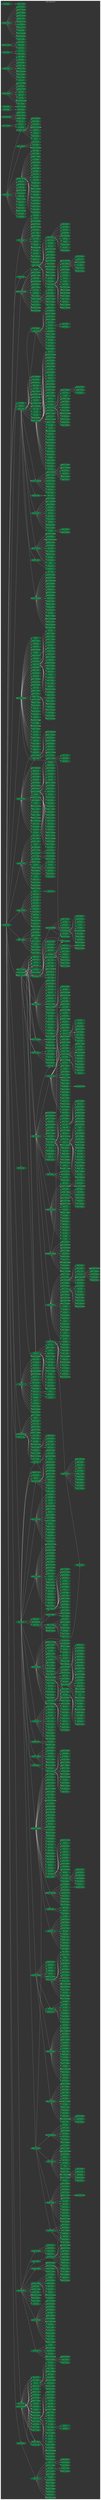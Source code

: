 digraph mohs {
	graph [
    charset = "UTF-8";
    label = "Mohs Family Tree",
    labelloc = "t",
    labeljust = "c",
    bgcolor = "#343434",
    fontcolor = white,
    fontsize = 18,
    style = "filled",
    rankdir = LR,
    margin = 0.2,
    splines = spline,
    ranksep = 1.0,
    nodesep = 0.1,
		//size="7.75,10.25"
  ];

  node [
    colorscheme = "rdylgn11"
    style = "solid,filled",
    fontsize = 16,
    fontcolor = 6,
    fontname = "Migu 1M",
    color = 7,
    fillcolor = 11,
    fixedsize = true,
    height = 0.6,
    width = 2.5
  ];

  edge [
    style = solid,
    fontsize = 14,
    fontcolor = white,
    fontname = "Migu 1M",
    color = white,
    labelfloat = true,
    labeldistance = 2.5,
    labelangle = 70
  ];

	person0 [label = "Abel Torres"];
	person1 [label = "Donn Latour"];
	person2 [label = "Jeffrey G. Weaver"];
	person3 [label = "Jose Pena"];
	person4 [label = "Zeina Tannous"];
	person5 [label = "Vandana S. Nanda"];
	person6 [label = "Leslie Storey"];
	person7 [label = "Joseph Sedrak"];
	person8 [label = "Tejas Desai"];
	person9 [label = "Christine Moorhead"];
	person10 [label = "Jamison E. Strahan"];
	person11 [label = "Ilya Reyter"];
	person12 [label = "Rachel Epstein"];
	person13 [label = "Tanya Nino"];
	person14 [label = "Andrea Smith"];
	person15 [label = "Sailesh Konda"];
	person16 [label = "James L. Quertermous"];
	person17 [label = "Alastair Carruthers"];
	person18 [label = "Lawrence Warshawski"];
	person19 [label = "Daniel Berg"];
	person20 [label = "James Langtry"];
	person21 [label = "Robert Burns"];
	person22 [label = "Shyamala Huilgol"];
	person23 [label = "Samireh Said"];
	person24 [label = "Alexandra Zhang"];
	person25 [label = "Maren Locke"];
	person26 [label = "Algin B. Garrett"];
	person27 [label = "Mariana Phillips"];
	person28 [label = "Nicole Cote"];
	person29 [label = "Brent Spencer"];
	person30 [label = "Ian Maher"];
	person31 [label = "Mark P. Eid"];
	person32 [label = "Bryan Carroll"];
	person33 [label = "Kerry Lavigne"];
	person34 [label = "Brett Blake"];
	person35 [label = "John Mavropoulos"];
	person36 [label = "James D. Russell"];
	person37 [label = "Shields W. Callahan"];
	person38 [label = "Tassia C. Kostopoulos"];
	person39 [label = "Allison T. Vidimos"];
	person40 [label = "Melissa E. McEnery-Stonelake"];
	person41 [label = "Matthew R. Clark"];
	person42 [label = "Christina Wong"];
	person43 [label = "Sean Condon"];
	person44 [label = "Eric C. Wilkerson"];
	person45 [label = "Melanie A. Clark"];
	person46 [label = "Jessica Kado"];
	person47 [label = "Chris Messana"];
	person48 [label = "Alok Vij"];
	person49 [label = "Charlene Lam"];
	person50 [label = "Razie Soltani Arabshahi"];
	person51 [label = "Jennifer Behner"];
	person52 [label = "Ally-Khan Somani"];
	person53 [label = "Michael Kunz"];
	person54 [label = "Anna A. Bar"];
	person55 [label = "Wayne Joseph Overman, II"];
	person56 [label = "Blake P. Sampson"];
	person57 [label = "Sarah Fitzmaurice"];
	person58 [label = "Spring Golden"];
	person59 [label = "Bridget Hartman"];
	person60 [label = "Anna A. Clayton"];
	person61 [label = "Summer Clark"];
	person62 [label = "Daniel L. Christiansen"];
	person63 [label = "Eric A. Millican"];
	person64 [label = "Jason G. Arnold"];
	person65 [label = "Jennifer M. Divine"];
	person66 [label = "Charles Darragh"];
	person67 [label = "Anthony V. Benedetto"];
	person68 [label = "Daria M. Marley Kemp"];
	person69 [label = "Jason Schoenfeld"];
	person70 [label = "Jonathan Staidle"];
	person71 [label = "Michael Frank"];
	person72 [label = "Leonard Yale Kerwin"];
	person73 [label = "Abhishek Aphale"];
	person74 [label = "Khaled Hassan"];
	person75 [label = "Edward C. Monk"];
	person76 [label = "Matthew S. Petrie"];
	person77 [label = "Philippe Lafaille"];
	person78 [label = "Daniel Shurman"];
	person79 [label = "Otter Aspen"];
	person80 [label = "Stephen F. D’Addario"];
	person81 [label = "Anthony J. Papadopoulos"];
	person82 [label = "Michael S. Lehrer"];
	person83 [label = "Stephen Romagnolo"];
	person84 [label = "James Gardner Lahti"];
	person85 [label = "Alan T. Lewis"];
	person86 [label = "Andrew M. Herbst"];
	person87 [label = "Christopher M. Conti"];
	person88 [label = "Arlene S. Rogachefsky"];
	person89 [label = "Adam J. Carter"];
	person90 [label = "Alexander Dane"];
	person91 [label = "Lilia Correa-Selm"];
	person92 [label = "Adriana Lombardi"];
	person93 [label = "Mary Pilche"];
	person94 [label = "Charles Lortie"];
	person95 [label = "Clem Kirkland"];
	person96 [label = "Payal Patel"];
	person97 [label = "Kristyna H. Lee"];
	person98 [label = "Rebecca Lu"];
	person99 [label = "Armand B. Cognetta, Jr."];
	person100 [label = "Luke Hyder"];
	person101 [label = "Matthew T. Hoffmann"];
	person102 [label = "Conor Dolehide"];
	person103 [label = "Jeremy Sunseri"];
	person104 [label = "James Trimble"];
	person105 [label = "Kerry Fike"];
	person106 [label = "W. Harris Green"];
	person107 [label = "Molly Warthan"];
	person108 [label = "Earl Stoddard"];
	person109 [label = "Diane Reisinger"];
	person110 [label = "Hudson C. Rogers"];
	person111 [label = "Okanta Jackson"];
	person112 [label = "Suleman Bangash"];
	person113 [label = "Anthony J. Griess"];
	person114 [label = "Sultan A. Mirza"];
	person115 [label = "Barry Goldsmith"];
	person116 [label = "Brian Cook"];
	person117 [label = "Barry Leshin"];
	person118 [label = "Phillip M. Williford"];
	person119 [label = "Dania Tannir"];
	person120 [label = "Jeanette Hebel Matthews"];
	person121 [label = "Joe Wilde"];
	person122 [label = "Charles Bradie Toner"];
	person123 [label = "Richard James, Jr."];
	person124 [label = "Bradley G. Merritt"];
	person125 [label = "Catherine Abbie Degesys"];
	person126 [label = "Michael C. Raisch"];
	person127 [label = "Ling-lun Bob Hsia"];
	person128 [label = "Patrick Retterbush"];
	person129 [label = "Bradley K. Summers"];
	person130 [label = "Payam Tristani-Firouzi"];
	person131 [label = "Brett M. Coldiron"];
	person132 [label = "Michael A. Montuno"];
	person133 [label = "Robert L. Skaggs, II"];
	person134 [label = "William S. Gillen"];
	person135 [label = "Jonathan J. Ledet"];
	person136 [label = "David A. Weinstein"];
	person137 [label = "Mondhipa Ratnarathorn"];
	person138 [label = "Laura Kline"];
	person139 [label = "Jennifer Cafardi"];
	person140 [label = "Matthew Donaldson"];
	person141 [label = "John Starling, III"];
	person142 [label = "Maya Thosani"];
	person143 [label = "Howard W. Rogers"];
	person144 [label = "Natalie Bene"];
	person145 [label = "Eric Adelman"];
	person146 [label = "Patrick M. Killian"];
	person147 [label = "David R. Carr"];
	person148 [label = "Jean-Christopher Lapiere"];
	person149 [label = "Charles, E. Gambla"];
	person150 [label = "Kent J. Krach"];
	person151 [label = "Brian L. Johnson"];
	person152 [label = "Steven J. Goulder"];
	person153 [label = "Kurt Mueller"];
	person154 [label = "George Verghese"];
	person155 [label = "Kemka S. Ogburia"];
	person156 [label = "Pavan K. Nootheti"];
	person157 [label = "Johnathan Chappell"];
	person158 [label = "Neda Ashourian"];
	person159 [label = "Brandon Miner"];
	person160 [label = "Bruce R. Nelson"];
	person161 [label = "Keith E. Schulze"];
	person162 [label = "Phillip Cohen"];
	person163 [label = "Paul T. Martinelli"];
	person164 [label = "C. William Hanke"];
	person165 [label = "Jenna Wald"];
	person166 [label = "Laura Doerfler"];
	person167 [label = "Jennifer Tang"];
	person168 [label = "Cheryl Gustafson"];
	person169 [label = "Kathleen Viscusi"];
	person170 [label = "Anne Goldsberry"];
	person171 [label = "Michael K. Litchtman"];
	person172 [label = "Cynthia L. Bartus"];
	person173 [label = "William G. Stebbins"];
	person174 [label = "Emily Tierney"];
	person175 [label = "Ross M. Levy"];
	person176 [label = "Kelley Redbord"];
	person177 [label = "Aimee L. Leonard"];
	person178 [label = "J. Barton Sterling"];
	person179 [label = "David Clark"];
	person180 [label = "Carl V. Washington, Jr."];
	person181 [label = "David R. Lane"];
	person182 [label = "Angela Hutcheson"];
	person183 [label = "David Cowan"];
	person184 [label = "Vinh Q. Chung"];
	person185 [label = "Hari Nadiminti"];
	person186 [label = "Holly H. McCoppin"];
	person187 [label = "Ryan Wells"];
	person188 [label = "Carl Vinciullo"];
	person189 [label = "Simon C. Tucker"];
	person190 [label = "Amit K. Verma"];
	person191 [label = "David B. Francis"];
	person192 [label = "Harvey Smith"];
	person193 [label = "John Pagliaro"];
	person194 [label = "Suresh Chandra"];
	person195 [label = "Adam T. Sheridan"];
	person196 [label = "Todd P. Wiadrowski"];
	person197 [label = "Jeremy P. Banky"];
	person198 [label = "Todd Gunson"];
	person199 [label = "Paul Cherian"];
	person200 [label = "Arif Aslam"];
	person201 [label = "Christian Murray"];
	person202 [label = "Kunle Onade"];
	person203 [label = "Danielle M. Waymire"];
	person204 [label = "Martin LeBlanc"];
	person205 [label = "Michael Stevens"];
	person206 [label = "Ilya Shoimer"];
	person207 [label = "Tai Phan"];
	person208 [label = "Erin Dahlke"];
	person209 [label = "Mélissa Nantel-Battista"];
	person210 [label = "Eiman Nasseri"];
	person211 [label = "Rodrigo Schwartz"];
	person212 [label = "Christine M. Hayes"];
	person213 [label = "Kenny J. Omlin"];
	person214 [label = "Daihung V. Do"];
	person215 [label = "Emily J. Fisher"];
	person216 [label = "Marissa Heller"];
	person217 [label = "Christopher Arpey"];
	person218 [label = "Marta J. Van Beek"];
	person219 [label = "Michael Messingham"];
	person220 [label = "Robert J. MacNeal"];
	person221 [label = "Christian L. Baum"];
	person222 [label = "Christopher B. Harmon"];
	person223 [label = "Robert M. Gathings"];
	person224 [label = "Randall L. Proctor, Jr."];
	person225 [label = "Stanislav N. Tolkachjov"];
	person226 [label = "Jonathan Cappel"];
	person227 [label = "John C. Chapman"];
	person228 [label = "Daniel Skinner"];
	person229 [label = "Brian J. King"];
	person230 [label = "Adam Sperduto"];
	person231 [label = "Tarek Fakhouri"];
	person232 [label = "Christopher B. Zachary"];
	person233 [label = "Joshua Spanogle"];
	person234 [label = "Katharine L. Ball Arefiev"];
	person235 [label = "Whitney Hovenic"];
	person236 [label = "Kathryn Serowka Lane"];
	person237 [label = "Dina Farshidi Bierman"];
	person238 [label = "Brandon J. Coakley"];
	person239 [label = "Jeanne Franck"];
	person240 [label = "Theodore A. Tromovitch"];
	person241 [label = "Richard G. Glogau*"];
	person242 [label = "Samuel J. Stegman*"];
	person243 [label = "Girish S. Munavalli"];
	person244 [label = "Michele Pauporte"];
	person245 [label = "Simon S. Yoo"];
	person246 [label = "Ranna Rofagha Sajjadian"];
	person247 [label = "Anthony Petelin"];
	person248 [label = "Christopher J. Miller"];
	person249 [label = "Kelly M. MacArthur"];
	person250 [label = "Mehul D. Bhatt"];
	person251 [label = "Eduardo Moioli"];
	person252 [label = "Ali Alexander Damavandy"];
	person253 [label = "Adam Perry"];
	person254 [label = "Thuzar Shin"];
	person255 [label = "Jeremy Etzkorn"];
	person256 [label = "Julia Tzu"];
	person257 [label = "Christopher K. Bichakjian"];
	person258 [label = "Eran V. Chen"];
	person259 [label = "Jason M. Rizzo"];
	person260 [label = "Maria J. Quintanilla-Dieck"];
	person261 [label = "Chrysalyne D. Schmults"];
	person262 [label = "Dennis Kim"];
	person263 [label = "Paul Massey"];
	person264 [label = "Syril Keena Que"];
	person265 [label = "Emily Stamell Ruiz"];
	person266 [label = "Bichchau T. Nguyen"];
	person267 [label = "Conway C. Huang"];
	person268 [label = "Michael Slade Stratton"];
	person269 [label = "Iona Chapman"];
	person270 [label = "Carlton Phillips"];
	person271 [label = "Raj Patel"];
	person272 [label = "Thomas Jennings"];
	person273 [label = "Stephanie Walsh"];
	person274 [label = "James Keane"];
	person275 [label = "David Raimer"];
	person276 [label = "Raj Varma"];
	person277 [label = "Daniel B. Eisen"];
	person278 [label = "Daniel Michael"];
	person279 [label = "Hilda Justiniano"];
	person280 [label = "Tracy Campbell"];
	person281 [label = "Omar A. Ibrahimi"];
	person282 [label = "Rebecca Kleinerman"];
	person283 [label = "Stefani Kappel"];
	person284 [label = "Trenton Custis"];
	person285 [label = "Jayne Joo"];
	person286 [label = "Anne Zhuang"];
	person287 [label = "Milene K. Crispin"];
	person288 [label = "Lindsay R. Sklar"];
	person289 [label = "David J. Goldberg"];
	person290 [label = "Steven E. Eilers"];
	person291 [label = "Jennifer L. Reichel"];
	person292 [label = "Tamara S. Housman"];
	person293 [label = "Michelle Draznin"];
	person294 [label = "William Lear"];
	person295 [label = "Linda C. Chang"];
	person296 [label = "Jill McKenzie"];
	person297 [label = "Shayla Francis"];
	person298 [label = "Jonathan M. Olson"];
	person299 [label = "Daniel Siegel"];
	person300 [label = "David Kriegel"];
	person301 [label = "C. Jason Chen"];
	person302 [label = "Aza Lefkowitz"];
	person303 [label = "Jessica J. Krant"];
	person304 [label = "Darren K. Mollick"];
	person305 [label = "Anthony Wong"];
	person306 [label = "Amor Khachemoune"];
	person307 [label = "Jeffrey Ellis"];
	person308 [label = "Laura Cepeda"];
	person309 [label = "Dennis Nguyen"];
	person310 [label = "Deborah Simon Zell"];
	person311 [label = "David Lee"];
	person312 [label = "Michael Jacobson"];
	person313 [label = "Theresa Cao"];
	person314 [label = "Andrea Hui"];
	person315 [label = "David Gaston"];
	person316 [label = "Kevin J. Mott"];
	person317 [label = "David E. Kent"];
	person318 [label = "Kayla L. McNiece"];
	person319 [label = "Anthony G. Yug"];
	person320 [label = "Joshua E. Lane"];
	person321 [label = "Robert G. Goodrich"];
	person322 [label = "Suneeta Walia"];
	person323 [label = "Jennifer M. Defazio"];
	person324 [label = "Keith M. Harrigill"];
	person325 [label = "Cylburn E. Soden"];
	person326 [label = "Daven Doshi"];
	person327 [label = "Elias Ayli"];
	person328 [label = "James Neiner"];
	person329 [label = "Ryan T. Rogers"];
	person330 [label = "Cory V. Trickett"];
	person331 [label = "Joseph Diehl"];
	person332 [label = "Alexander W. Kennon"];
	person333 [label = "Sean McGregor"];
	person334 [label = "Weston B. Wall"];
	person335 [label = "David H. Ciocon"];
	person336 [label = "Gian Vinelli"];
	person337 [label = "Tiffany Jow Libby"];
	person338 [label = "Adam Tinklepaugh"];
	person339 [label = "Zain Husain"];
	person340 [label = "Diana K. Cohen"];
	person341 [label = "Ellen S. Marmur"];
	person342 [label = "Michael Dale Sarradet"];
	person343 [label = "Snehal Amin"];
	person344 [label = "Amin Fazeli"];
	person345 [label = "Alexander Berlin"];
	person346 [label = "Yakov Dudelzak"];
	person347 [label = "Dendy Engelman"];
	person348 [label = "Jennifer Chwalek"];
	person349 [label = "Zeena Al-Dujaili"];
	person350 [label = "Susan Bard"];
	person351 [label = "Margarita S. Lolis"];
	person352 [label = "Scott Dunbar"];
	person353 [label = "Neal D. Varughese"];
	person354 [label = "Marc Z. Handler"];
	person355 [label = "Jessica M. Donigan"];
	person356 [label = "Sarah Yagerman"];
	person357 [label = "David J. Leffell"];
	person358 [label = "Greg S. Morganroth"];
	person359 [label = "Mariam Totonchy"];
	person360 [label = "David Fitzgerald"];
	person361 [label = "Thomas McGovern"];
	person362 [label = "John A. Carucci"];
	person363 [label = "Ingrid Olhoffer"];
	person364 [label = "Sumaira Zareen Aasi"];
	person365 [label = "Samuel Ephraim Book"];
	person366 [label = "Suneel Chilukuri"];
	person367 [label = "Brent E. Pennington"];
	person368 [label = "Erin Welch"];
	person369 [label = "Julie Neville"];
	person370 [label = "Jared Scott"];
	person371 [label = "Kavita Mariwalla"];
	person372 [label = "Anetta Reszko"];
	person373 [label = "June Kim"];
	person374 [label = "Alicia Jean Cool"];
	person375 [label = "Sean Christensen"];
	person376 [label = "William Higgins"];
	person377 [label = "Jane Yoo"];
	person378 [label = "Yulia Khan"];
	person379 [label = "Kathleen C. Suozzi"];
	person380 [label = "Joshua Farhadian"];
	person381 [label = "Christopher Dolan"];
	person382 [label = "Robert Bacigalupi"];
	person383 [label = "Adam Nabatian"];
	person384 [label = "Imran Amir"];
	person385 [label = "Ryan B. Turner"];
	person386 [label = "Joseph Doumit"];
	person387 [label = "David M. Zloty"];
	person388 [label = "Joy Makdisi"];
	person389 [label = "Jennifer Baron"];
	person390 [label = "Justin Piasecki"];
	person391 [label = "Eduard Raklyar"];
	person392 [label = "Keith L. Duffy"];
	person393 [label = "Jillian A. Macdonald"];
	person394 [label = "Morgan Hott"];
	person395 [label = "Marie-Michele Blouin"];
	person396 [label = "Benvon Moran"];
	person397 [label = "Luiz Pantalena"];
	person398 [label = "Darum Singh"];
	person399 [label = "Julie Jefferson"];
	person400 [label = "Victoria Godinez-Puig"];
	person401 [label = "Bridget McIlwee"];
	person402 [label = "Chase Scarbrough"];
	person403 [label = "Llana Pootrakul"];
	person404 [label = "David S. Becker"];
	person405 [label = "Carina Rizzo Bercovici"];
	person406 [label = "Molly Yancovitz"];
	person407 [label = "Deborah F. MacFarlane"];
	person408 [label = "Ikue Shimizu"];
	person409 [label = "Quenby Erickson"];
	person410 [label = "Abdel Kader El Tal"];
	person411 [label = "Blanca Ochoa"];
	person412 [label = "Timothy Hansen"];
	person413 [label = "Jennifer Ranario"];
	person414 [label = "Kevin Christensen"];
	person415 [label = "Lara Rosenbaum"];
	person416 [label = "Deborah Sarnoff"];
	person417 [label = "Kenneth Mark"];
	person418 [label = "Todd Robert Coven"];
	person419 [label = "Desiree Ratner"];
	person420 [label = "Albert Chen"];
	person421 [label = "Matthew Halpern"];
	person422 [label = "Hillary Johnson"];
	person423 [label = "Kevin O'Bryan"];
	person424 [label = "Vishal Patel"];
	person425 [label = "Priya Mahindra"];
	person426 [label = "Mercy Odueyungbo"];
	person427 [label = "Nikki Tang"];
	person428 [label = "Elise Ng"];
	person429 [label = "Euphemia W. Mu"];
	person430 [label = "Dirk Robertson"];
	person431 [label = "Keith D. Wright"];
	person432 [label = "Gregory P. Wittenberg"];
	person433 [label = "Darlene Johnson"];
	person434 [label = "James A. Rooney"];
	person435 [label = "Paula S. Vogel"];
	person436 [label = "Katarina Gabrielle Chiller"];
	person437 [label = "Julie S. Cronk"];
	person438 [label = "Saadia T. Raza"];
	person439 [label = "Divya Srivastava"];
	person440 [label = "Sowmya Ravi"];
	person441 [label = "Eillen Luisa Ang Chen"];
	person442 [label = "Margaret Moye"];
	person443 [label = "Sean Marzolf"];
	person444 [label = "Ramin Fathi"];
	person445 [label = "Jessica Donigan"];
	person446 [label = "Jerry Smith"];
	person447 [label = "Donald J. Grande"];
	person448 [label = "Thomas Stasko"];
	person449 [label = "Dany J. Touma"];
	person450 [label = "Scott Meyers"];
	person451 [label = "Tamara Lior"];
	person452 [label = "Andrew Montemarano"];
	person453 [label = "David Mezibish"];
	person454 [label = "Helen A. Raynham"];
	person455 [label = "Jared S. Friedman"];
	person456 [label = "John M. Strasswimmer"];
	person457 [label = "Steven Cronquist"];
	person458 [label = "Brandon M. Rhinehart"];
	person459 [label = "Christine Kannler"];
	person460 [label = "Robert Guardiano"];
	person461 [label = "Michael J. Yablonsky"];
	person462 [label = "Oliver Wisco"];
	person463 [label = "Gary Mendese"];
	person464 [label = "Jeffrey Lackey"];
	person465 [label = "Dori Goldberg"];
	person466 [label = "Omar Badri"];
	person467 [label = "Riley McLean-Mandell"];
	person468 [label = "Duane Whitaker"];
	person469 [label = "David A. Davis"];
	person470 [label = "Lawrence C. Chang"];
	person471 [label = "Daniel A. Davis"];
	person472 [label = "Fa Abigail (Gail) C. de Imus"];
	person473 [label = "Dane Christensen"];
	person474 [label = "Camille L. Mason"];
	person475 [label = "Jennifer Ang"];
	person476 [label = "Glenn D. Goldstein"];
	person477 [label = "Peter B. Odland"];
	person478 [label = "Edward L. Parry"];
	person479 [label = "Bryan L. Townsend"];
	person480 [label = "C. Drew Claudel"];
	person481 [label = "Maureen Mooney"];
	person482 [label = "Peter W. Simoneaux"];
	person483 [label = "Holly Ann Ward"];
	person484 [label = "Mark J. Doherty"];
	person485 [label = "Rachel Shane Reina"];
	person486 [label = "Stephen Mason"];
	person487 [label = "Eli R. Saleeby"];
	person488 [label = "Sheila Farhang"];
	person489 [label = "Scott F. Lindsey"];
	person490 [label = "Devorah Shagalov"];
	person491 [label = "Alyx C. Rosen"];
	person492 [label = "Kelly Park"];
	person493 [label = "Drew Taylor"];
	person494 [label = "Mary Margaret Kober"];
	person495 [label = "Peter Mattei"];
	person496 [label = "Justin Rubin"];
	person497 [label = "Rachel Schleichert"];
	person498 [label = "Michael D. Lee"];
	person499 [label = "Kathryn Russell"];
	person500 [label = "Andrea Chen"];
	person501 [label = "Carlos Paz"];
	person502 [label = "Carlos Gomez-Meade"];
	person503 [label = "Jacqueline Thomas"];
	person504 [label = "Christopher M. Buckley"];
	person505 [label = "Hooman Khorasani"];
	person506 [label = "Arnold Wu Che Lee"];
	person507 [label = "Kate Kleydman"];
	person508 [label = "Eva A. Hurst"];
	person509 [label = "Ethan Levin"];
	person510 [label = "Jessica N. Dietert"];
	person511 [label = "Shayna Gordon"];
	person512 [label = "Rod Mahmoudizad"];
	person513 [label = "Christopher Urban"];
	person514 [label = "Kimberly Brady"];
	person515 [label = "Kathleen M. Nemer"];
	person516 [label = "Benjamin Bogucki"];
	person517 [label = "Faramarz H. Samie"];
	person518 [label = "Juliya Fisher"];
	person519 [label = "Dan C. Filitis"];
	person520 [label = "Lindsey Collins"];
	person521 [label = "Frank Koranda"];
	person522 [label = "Franklin P. Flowers"];
	person523 [label = "Hamad Al-Abdulrazzaq"];
	person524 [label = "William L. Fangman"];
	person525 [label = "Thomas Breza, Jr."];
	person526 [label = "Frances K. Lawhead"];
	person527 [label = "Michael Osleber"];
	person528 [label = "Bianca Lemos"];
	person529 [label = "Frederic Mohs"];
	person530 [label = "Michael W. McCall (Sr.)"];
	person531 [label = "Perry Robins"];
	person532 [label = "R. R. Allington"];
	person533 [label = "Alfred Kopf"];
	person534 [label = "John A. Zitelli"];
	person535 [label = "Philip L. Bailin"];
	person536 [label = "Hubert T. Greenway, Jr."];
	person537 [label = "Gary D. Monheit"];
	person538 [label = "George J. Hruza"];
	person539 [label = "Stephen N. Snow"];
	person540 [label = "Roger I. Ceilley"];
	person541 [label = "Paul O. Larson"];
	person542 [label = "Gary Lask"];
	person543 [label = "J. Ramsey Mellette, Jr."];
	person544 [label = "Pearon G. Lang"];
	person545 [label = "Frederick Fish, III"];
	person546 [label = "Jeffrey A. Squires"];
	person547 [label = "Jane Lisko"];
	person548 [label = "Jeffrey K. Lander"];
	person549 [label = "Tony Adar"];
	person550 [label = "Todd V. Cartee"];
	person551 [label = "Nathalie Zeitouni"];
	person552 [label = "Anir Dhir"];
	person553 [label = "William H. Burrow, III"];
	person554 [label = "Mark A. Chastain"];
	person555 [label = "John D. Kayal"];
	person556 [label = "Michael L. Hadley"];
	person557 [label = "Stephen D. Antrobus"];
	person558 [label = "Betty A. Hinderks Davis"];
	person559 [label = "Adam C. Esser"];
	person560 [label = "Ross Campbell"];
	person561 [label = "Chad Prather"];
	person562 [label = "Jens Thiele"];
	person563 [label = "Daniel I. Wasserman"];
	person564 [label = "Natalie Curcio"];
	person565 [label = "Keith LeBlanc Jr."];
	person566 [label = "Virginia Koubek"];
	person567 [label = "James Highsmith"];
	person568 [label = "Bailey Tayebi"];
	person569 [label = "Judah Greenberg"];
	person570 [label = "Randall C. Rougelot"];
	person571 [label = "Patrick K. Lee"];
	person572 [label = "Kathleen Eshr"];
	person573 [label = "Jenny J. Kim"];
	person574 [label = "Teresa Soriano"];
	person575 [label = "Frederick Beddingfield, III"];
	person576 [label = "Anand Raja Bhupathy"];
	person577 [label = "Malcolm S. Ke"];
	person578 [label = "Joseph Greco"];
	person579 [label = "Dafnis Carranza"];
	person580 [label = "David Beynet"];
	person581 [label = "Andrew Nelson"];
	person582 [label = "Todd Becker"];
	person583 [label = "Jenny Hu"];
	person584 [label = "Nima Gharavi"];
	person585 [label = "Cameron Chesnut"];
	person586 [label = "Andrew Breithaupt"];
	person587 [label = "Stephanie Martin"];
	person588 [label = "Sabrina Martin"];
	person589 [label = "Lina Rodriguez"];
	person590 [label = "Gary S. Rogers"];
	person591 [label = "Edward A. Gross"];
	person592 [label = "Kristina A. Holmkvist"];
	person593 [label = "Daniel Finn"];
	person594 [label = "Jon Ter Poorten"];
	person595 [label = "Michael A. Trauner"];
	person596 [label = "Stephanie Margaret Braun"];
	person597 [label = "Niels Krejci-Papa"];
	person598 [label = "Dennis Lee"];
	person599 [label = "Juliet L. Gunkel (Aylward)"];
	person600 [label = "Ayad E. Abrou"];
	person601 [label = "Ross Zeltser"];
	person602 [label = "Linh Lu"];
	person603 [label = "Deborah Cummins"];
	person604 [label = "Susana Leal-Khouri"];
	person605 [label = "Larisa C. Kelley"];
	person606 [label = "Nicholas J. Golda"];
	person607 [label = "Ramona Behshad"];
	person608 [label = "Teri Cottingham"];
	person609 [label = "Lisa Airan"];
	person610 [label = "Shobana Sood"];
	person611 [label = "Christie Ammirati"];
	person612 [label = "Elizabeth Spenceri"];
	person613 [label = "Joseph M. Giancola"];
	person614 [label = "Brent A. Shook"];
	person615 [label = "Brent R. Moody"];
	person616 [label = "Jennifer L. Linder"];
	person617 [label = "Julia Ho"];
	person618 [label = "Mark Abdelmalek"];
	person619 [label = "Suzannah L. Collier"];
	person620 [label = "Laura Rosenzweig"];
	person621 [label = "Michelle L. Pennie"];
	person622 [label = "Utpal Patel"];
	person623 [label = "Glenn D. Goldman"];
	person624 [label = "Kathryn Potter"];
	person625 [label = "Melissa Pugliano-Mauro"];
	person626 [label = "Todd E. Holmes"];
	person627 [label = "Angela Casey"];
	person628 [label = "Mark Krasny"];
	person629 [label = "Christopher B. Yelverton"];
	person630 [label = "Ani Tjiarian"];
	person631 [label = "Vanessa C. Lichon"];
	person632 [label = "Aelayna Meyer"];
	person633 [label = "Nicole Howe"];
	person634 [label = "Kendra Lesiak"];
	person635 [label = "David L. Chen"];
	person636 [label = "Matthew R. LeBoeuf"];
	person637 [label = "Yoav C. Metzger"];
	person638 [label = "Robert Beer"];
	person639 [label = "Aaron K. Joseph"];
	person640 [label = "Patricia Carroll"];
	person641 [label = "Clarence W. Brown"];
	person642 [label = "Shawn R. Sabin"];
	person643 [label = "Mark A. Cohen"];
	person644 [label = "Theodore J. Giuffrida"];
	person645 [label = "Mark H. Fleischman"];
	person646 [label = "Steven M. Marcet"];
	person647 [label = "Jamie McGinness"];
	person648 [label = "Karen Neubauer"];
	person649 [label = "Robyn Wetter"];
	person650 [label = "Sheldon Sebastian"];
	person651 [label = "Chad Housewright"];
	person652 [label = "Jessica Scruggs Dorsey"];
	person653 [label = "Hanspaul Singh Makkar"];
	person654 [label = "Aradhna Saxena"];
	person655 [label = "Cathy Macknet"];
	person656 [label = "Rafael Schulze"];
	person657 [label = "Brian Somoano"];
	person658 [label = "Joanna L. Chan"];
	person659 [label = "Harry L. Parlette"];
	person660 [label = "Malika Tuli"];
	person661 [label = "Julia Padgett"];
	person662 [label = "Heidi B. Donnelly"];
	person663 [label = "Paul J. Gruber"];
	person664 [label = "Shannon P. Buck"];
	person665 [label = "Ali Rkein"];
	person666 [label = "Zain U. Syed"];
	person667 [label = "Joseph Blackmon"];
	person668 [label = "Anis Miladi"];
	person669 [label = "Brian Pucevich"];
	person670 [label = "Ruchik S. Desai"];
	person671 [label = "Ravi S. Krishnan"];
	person672 [label = "Richard Krathen"];
	person673 [label = "Thomas G. Lewis"];
	person674 [label = "Arianne E. Chavez-Frazier"];
	person675 [label = "Joseph McGowan, IV"];
	person676 [label = "Susan L. Boone"];
	person677 [label = "Jason Litak"];
	person678 [label = "Nichelle K. Madden"];
	person679 [label = "David J. Surprenant"];
	person680 [label = "Matthew J. Lin"];
	person681 [label = "Richard Torbeck"];
	person682 [label = "Daniel Bernstein"];
	person683 [label = "Thomas K. Barlow"];
	person684 [label = "Benjamin F. Kelley"];
	person685 [label = "Michael Zumwalt"];
	person686 [label = "Travis W. Blalock"];
	person687 [label = "John E. Vine"];
	person688 [label = "Cynthia Peterson"];
	person689 [label = "Elizabeth Shim"];
	person690 [label = "Daniel Zelac"];
	person691 [label = "Craig Williams Naugle"];
	person692 [label = "Kurt L. Maggio"];
	person693 [label = "Brian Norman Streams"];
	person694 [label = "Shanna B. Meads"];
	person695 [label = "John Hancox"];
	person696 [label = "Joy Twersky"];
	person697 [label = "Nicole M. Annest"];
	person698 [label = "Seaver Soon"];
	person699 [label = "Peter Shumaker"];
	person700 [label = "Michael Swann"];
	person701 [label = "Peggy Chern"];
	person702 [label = "Danielle Moul"];
	person703 [label = "Yang Xia"];
	person704 [label = "Rachael L. Moore"];
	person705 [label = "Chad Tingey"];
	person706 [label = "Yue (Emily) Yu"];
	person707 [label = "Douglas Winstanley"];
	person708 [label = "Lee Miller"];
	person709 [label = "Vineet Mishra"];
	person710 [label = "R. Stan Taylor, III"];
	person711 [label = "Brent Taylor"];
	person712 [label = "Ashley Wysong"];
	person713 [label = "Michael Graves"];
	person714 [label = "Courtney Green"];
	person715 [label = "Daniel Jensen"];
	person716 [label = "Hubert Chodkiewicz"];
	person717 [label = "Srimanasi Javvaji"];
	person718 [label = "Jonathan Zumwalt"];
	person719 [label = "Lark G. Guss"];
	person720 [label = "William J. Tidwell"];
	person721 [label = "Adam V. Sutton"];
	person722 [label = "Hugh M. Gloster"];
	person723 [label = "Genevieve Fortier-Riberdy"];
	person724 [label = "Saif Uddin Syed"];
	person725 [label = "Kenneth W. Neal, Jr."];
	person726 [label = "Michelle Pipitone"];
	person727 [label = "Ann Neff"];
	person728 [label = "Erica Mailler-Savage"];
	person729 [label = "Adam Ingraffea"];
	person730 [label = "Soon You Kwon"];
	person731 [label = "Laurel Leithauser"];
	person732 [label = "Lauren E. Dubas"];
	person733 [label = "Michael W. Pelster"];
	person734 [label = "Adam R. Mattox"];
	person735 [label = "Ida Orengo"];
	person736 [label = "Janna Nunez-Gussman"];
	person737 [label = "Luke Bloomquist"];
	person738 [label = "Jodi S. Markus"];
	person739 [label = "Joseph Janik"];
	person740 [label = "Aleda Jacobs"];
	person741 [label = "Deborah Jin Yang"];
	person742 [label = "Kerri Robbins"];
	person743 [label = "Leigh Sutton"];
	person744 [label = "Jacqueline Guidry"];
	person745 [label = "J. Michael Wentzell"];
	person746 [label = "Joseph Cvancara"];
	person747 [label = "Gerald E. Peters, Jr."];
	person748 [label = "Bradley K. Draper"];
	person749 [label = "Jared Lund"];
	person750 [label = "Misha Miller"];
	person751 [label = "Franki Lambert Smith"];
	person752 [label = "Mariah R. Brown"];
	person753 [label = "Brett Matheson"];
	person754 [label = "Dieter K.T. Schmidt"];
	person755 [label = "Parwathi ‘Uma’ Paniker"];
	person756 [label = "Steve T. Spates"];
	person757 [label = "James T. Chapman"];
	person758 [label = "Diana Ho"];
	person759 [label = "Michael Shapiro"];
	person760 [label = "Wirt A. Hines"];
	person761 [label = "Kimberly L. Maino"];
	person762 [label = "George R. Nichols"];
	person763 [label = "Jonathan L. Bingham"];
	person764 [label = "Alisa A. Funke"];
	person765 [label = "Renata Oliveira"];
	person766 [label = "Jacob S. Lo"];
	person767 [label = "Chang Y. Cho"];
	person768 [label = "James D. Whalen"];
	person769 [label = "Anthony J. Chiaravalloti"];
	person770 [label = "Sphoorthi Jinna"];
	person771 [label = "Breton Yates"];
	person772 [label = "Kenneth J. Galeckas"];
	person773 [label = "Logan D'Souza"];
	person774 [label = "William D. Holmes"];
	person775 [label = "Eric Sako"];
	person776 [label = "Jeremy Kampp"];
	person777 [label = "Janet Y. Li"];
	person778 [label = "David Pate"];
	person779 [label = "Jeremy S. Bordeaux"];
	person780 [label = "Christopher R. Stamey"];
	person781 [label = "Jeffrey Scott"];
	person782 [label = "Rachel Redenius"];
	person783 [label = "Jennifer DePry"];
	person784 [label = "Jerry D. Brewer"];
	person785 [label = "Logan M. Skelley"];
	person786 [label = "Jessica Fewkes"];
	person787 [label = "Stuart J. Salasche"];
	person788 [label = "Jerome D. Fallon"];
	person789 [label = "Steven Oberlender"];
	person790 [label = "Timothy K. Chartier"];
	person791 [label = "Suzanne Olbricht"];
	person792 [label = "Joel Cook"];
	person793 [label = "Ivy I. Norris"];
	person794 [label = "Carin Litani"];
	person795 [label = "Gary S. Chuang"];
	person796 [label = "Matthew J. Mahlberg"];
	person797 [label = "Robert Sage"];
	person798 [label = "Tracey Newlove"];
	person799 [label = "Stanley Tyler Hollmig"];
	person800 [label = "Joshua Trufant"];
	person801 [label = "Anastasia V. Bassis"];
	person802 [label = "Michael Kelly-Sell"];
	person803 [label = "Theresa Canavan"];
	person804 [label = "Adam B. Blechman"];
	person805 [label = "Agnieszka Thompson"];
	person806 [label = "Mary Stevenson"];
	person807 [label = "Jesse Lewin"];
	person808 [label = "Earl E. Bain"];
	person809 [label = "Lindsay McGuire"];
	person810 [label = "Tobechi L. Ebede"];
	person811 [label = "David G. Brodland**"];
	person812 [label = "Ryan B. Thorpe"];
	person813 [label = "David H. Frankel"];
	person814 [label = "Ronald L. Moy"];
	person815 [label = "Vincent C. Hung"];
	person816 [label = "Daniel J. Wolf"];
	person817 [label = "Julia B. Sabetta"];
	person818 [label = "Robert A. Buzzell"];
	person819 [label = "Michael J. Fazio"];
	person820 [label = "Ryan O'Quinn"];
	person821 [label = "Geoffrey F.S. Lim"];
	person822 [label = "Tracy Bramlette"];
	person823 [label = "Patrick Sniezek"];
	person824 [label = "Michael R. Campoli"];
	person825 [label = "Oliver Perez"];
	person826 [label = "Patrick Ellison"];
	person827 [label = "Mac Machan"];
	person828 [label = "Bradley Greenhaw"];
	person829 [label = "Amanda Tschetter"];
	person830 [label = "David Panther"];
	person831 [label = "John G. Albertini"];
	person832 [label = "Jason Hansen"];
	person833 [label = "Darryl Hodson"];
	person834 [label = "Nicholas B. Countryman"];
	person835 [label = "John Gerwels"];
	person836 [label = "Glen M. Bowen"];
	person837 [label = "John L. Ratz"];
	person838 [label = "Julio Hernandez"];
	person839 [label = "Isaac Perez"];
	person840 [label = "Christopher M. Peterson"];
	person841 [label = "Christopher B. Kruse"];
	person842 [label = "Joseph Alcalay"];
	person843 [label = "Ronen Alkalay"];
	person844 [label = "Hagai Landov"];
	person845 [label = "Maya Sinai"];
	person846 [label = "Rebecca Larson"];
	person847 [label = "Julia Kasprzak"];
	person848 [label = "Whitney Fancher"];
	person849 [label = "Marc A. Stees"];
	person850 [label = "Mariam Mafee"];
	person851 [label = "June Robinson"];
	person852 [label = "Veronica L. Rutt"];
	person853 [label = "Jennifer Vermeesch"];
	person854 [label = "Kishwer S. Nehal"];
	person855 [label = "Thomas S. Bander"];
	person856 [label = "Tatyana Petukhova"];
	person857 [label = "Cerrene N. Giordano"];
	person858 [label = "Emily Newsom"];
	person859 [label = "Karen Connolly"];
	person860 [label = "Rajiv Nijhawan"];
	person861 [label = "Saud Aleissa"];
	person862 [label = "Anthony Rossi"];
	person863 [label = "Monika Srivastava"];
	person864 [label = "Priya Sambandan"];
	person865 [label = "Joel Cohen"];
	person866 [label = "Jimmy Alain"];
	person867 [label = "Daniel Brian Eisen"];
	person868 [label = "Bryce John Cowan"];
	person869 [label = "Robert C. Hayes"];
	person870 [label = "Leonard H. Goldberg"];
	person871 [label = "Mario V. Mitkov"];
	person872 [label = "Murad Alam"];
	person873 [label = "Hiram A. Ruiz"];
	person874 [label = "Robin Friedman-Musicante"];
	person875 [label = "Erin S. Gardner"];
	person876 [label = "Samuel Ray Peterson"];
	person877 [label = "Arash Kimyai-Asadi"];
	person878 [label = "Daniel S. Behroozan"];
	person879 [label = "Steven Q. Wang"];
	person880 [label = "Justin Vujevich"];
	person881 [label = "Adam Mamelak"];
	person882 [label = "Bahar Firoz"];
	person883 [label = "Irene Vergilis-Kalner"];
	person884 [label = "Aton M. Holzer"];
	person885 [label = "Michael Loosemore"];
	person886 [label = "Adisbeth Morales"];
	person887 [label = "Farah Awadalla"];
	person888 [label = "Camile Hexsel"];
	person889 [label = "Anna Drosou"];
	person890 [label = "Diane Trieu"];
	person891 [label = "Salar Hazany"];
	person892 [label = "Andrew Styderek"];
	person893 [label = "Keyan Matinpour"];
	person894 [label = "Chetan Vedvyas"];
	person895 [label = "Marc Rubenzik"];
	person896 [label = "Wesley Wu"];
	person897 [label = "Young Kwak"];
	person898 [label = "David Wright"];
	person899 [label = "James L. Griffith"];
	person900 [label = "Seth L. Matarasso"];
	person901 [label = "Dan H. Meirson"];
	person902 [label = "Michael K. Burns"];
	person903 [label = "Robert V. Kolbusz"];
	person904 [label = "Hoang N. Pham"];
	person905 [label = "Tatyana R. Humphreys"];
	person906 [label = "Brooke A. Jackson"];
	person907 [label = "Leonard M. Dzubow"];
	person908 [label = "Scott Fosko"];
	person909 [label = "Thomas E. Rohrer"];
	person910 [label = "Jonathan Cook"];
	person911 [label = "Libbyette Wright"];
	person912 [label = "Gwen Beard"];
	person913 [label = "Eyal Levit"];
	person914 [label = "Todd Knapp"];
	person915 [label = "Elisa Yoo"];
	person916 [label = "Rebecca W. Lambert"];
	person917 [label = "Mary Alice Mina"];
	person918 [label = "Sasha Jenkins"];
	person919 [label = "Maren Cotes"];
	person920 [label = "Marc D. Brown"];
	person921 [label = "Jennifer Cooper"];
	person922 [label = "Carrine A. Burns"];
	person923 [label = "Sherry Henderson"];
	person924 [label = "Lance Henry"];
	person925 [label = "Eileen L. Axibal"];
	person926 [label = "Dominic Ricci"];
	person927 [label = "Melanie Wong"];
	person928 [label = "Jessica Olander"];
	person929 [label = "Emily Wong"];
	person930 [label = "Mark R. Balle"];
	person931 [label = "Mark R. Pomaranski"];
	person932 [label = "Stephen L. Vance"];
	person933 [label = "Lisa R. Chastant"];
	person934 [label = "Pooja Chitgopeker"];
	person935 [label = "Sogyong Auh"];
	person936 [label = "Nkanyezi Ferguson"];
	person937 [label = "Mary E. Maloney"];
	person938 [label = "Nathaniel J. Jellinek"];
	person939 [label = "Mark Jones"];
	person940 [label = "Michael D. Long"];
	person941 [label = "Jeanette Pitts"];
	person942 [label = "Kenneth H. Katz"];
	person943 [label = "Christine E. Correale"];
	person944 [label = "Summer Youker"];
	person945 [label = "Susan Sweeney"];
	person946 [label = "Sean Pattee"];
	person947 [label = "David Geist"];
	person948 [label = "Jason D. Givan"];
	person949 [label = "Seema Sheth"];
	person950 [label = "David Judy"];
	person951 [label = "Elizabeth Foley"];
	person952 [label = "Jennifer M. Walker"];
	person953 [label = "Amanda Robinson"];
	person954 [label = "Luke Nicholas"];
	person955 [label = "James P. Bota"];
	person956 [label = "Lauren Ogrich"];
	person957 [label = "Kristin P. Bibee"];
	person958 [label = "Joshua W. Hagen"];
	person959 [label = "Michael L. Ramsey"];
	person960 [label = "Jake D. Fagan"];
	person961 [label = "David C. Adams"];
	person962 [label = "Heather S. Larabee"];
	person963 [label = "Lisa Campbell"];
	person964 [label = "Lindsay D. Sewell"];
	person965 [label = "Lance Wood"];
	person966 [label = "Elizabeth Noble"];
	person967 [label = "Faith Whalen"];
	person968 [label = "Steven Peine"];
	person969 [label = "Jesse Howell"];
	person970 [label = "Kyle Prickett"];
	person971 [label = "Elizabeth Chase"];
	person972 [label = "Nicole Warner"];
	person973 [label = "Andrew C. Hankinson"];
	person974 [label = "Alison M. Spiker"];
	person975 [label = "Karin Eshagh"];
	person976 [label = "Rebecca K. Jacobson"];
	person977 [label = "Jennifer Brooks"];
	person978 [label = "Cassondra Ellison"];
	person979 [label = "Robert B. Steele"];
	person980 [label = "Nicholas Sebes"];
	person981 [label = "Michael R. Migden"];
	person982 [label = "Saqib R. Ahmed"];
	person983 [label = "Erik Petersen"];
	person984 [label = "Waqas R. Shaikh"];
	person985 [label = "David Bertler"];
	person986 [label = "Brian J. Williams"];
	person987 [label = "Timothy S. Brown"];
	person988 [label = "Brian Fabian"];
	person989 [label = "Andrew Lian-Jie Li"];
	person990 [label = "Ronald Maynard Mann"];
	person991 [label = "Thomas James Braza"];
	person992 [label = "John Chen"];
	person993 [label = "Maralyn B. Seavolt"];
	person994 [label = "Johnathan C. Edge"];
	person995 [label = "Purvisha Patel"];
	person996 [label = "Courtney Woodmansee"];
	person997 [label = "Andrew Kalajian"];
	person998 [label = "Michael Hinckley"];
	person999 [label = "Jane Unaeze"];
	person1000 [label = "Rachel Kyllo"];
	person1001 [label = "Anjali Butani"];
	person1002 [label = "Douglas A. Fife"];
	person1003 [label = "Misbah H. Khan"];
	person1004 [label = "Diana Bolotin"];
	person1005 [label = "Melanie Warycha"];
	person1006 [label = "Kapila Paghdal"];
	person1007 [label = "Kira Minkis"];
	person1008 [label = "Meghan Dubina"];
	person1009 [label = "Abigail Waldman"];
	person1010 [label = "Brian Petersen"];
	person1011 [label = "Farhaad R. Riyaz"];
	person1012 [label = "Naomi Lawrence"];
	person1013 [label = "Deirdre M. Connolly"];
	person1014 [label = "Matthew Belcher"];
	person1015 [label = "Ashley Decker"];
	person1016 [label = "Min Deng"];
	person1017 [label = "Ryan Johnson"];
	person1018 [label = "Christie Regula"];
	person1019 [label = "Austin Liu"];
	person1020 [label = "Thomas Regan"];
	person1021 [label = "Aerlyn G. Dawn"];
	person1022 [label = "Kathleen M. Rossy"];
	person1023 [label = "Shari Nemeth"];
	person1024 [label = "Jason Marquart"];
	person1025 [label = "Ryan W. Ahern"];
	person1026 [label = "Marc D. Glashofer"];
	person1027 [label = "David H. Najarian"];
	person1028 [label = "Frank Q. Zhan"];
	person1029 [label = "Leonid Izikson"];
	person1030 [label = "Novie Sroa"];
	person1031 [label = "Craig Miller"];
	person1032 [label = "Joseph Housel"];
	person1033 [label = "Julia O. Baltz"];
	person1034 [label = "Brienne Cressey"];
	person1035 [label = "Brett Miller"];
	person1036 [label = "Thomas Knackstead"];
	person1037 [label = "Ashlynne Harris Clark"];
	person1038 [label = "Nicole Velez"];
	person1039 [label = "Alyssa Findley"];
	person1040 [label = "Katharine Cordova"];
	person1041 [label = "Neil A. Swanson"];
	person1042 [label = "Victoria Sharon"];
	person1043 [label = "Justin Leitenberger"];
	person1044 [label = "Iren Kossintseva"];
	person1045 [label = "Timothy M. Johnson"];
	person1046 [label = "Ken Lee"];
	person1047 [label = "William Delgado"];
	person1048 [label = "Sandeep Varma"];
	person1049 [label = "Han Ne Lee"];
	person1050 [label = "Annalisa Gorman"];
	person1051 [label = "Khosrow Mark Mehrany"];
	person1052 [label = "Weiman Katherine Hu"];
	person1053 [label = "Valencia D. Thomas"];
	person1054 [label = "Andrea Willey"];
	person1055 [label = "Juan-Carlos Martinez"];
	person1056 [label = "Scott Isenhath"];
	person1057 [label = "Joseph F. Sobanko"];
	person1058 [label = "Nicholas R. Snavely"];
	person1059 [label = "Whitney Tope"];
	person1060 [label = "Roy C. Grekin"];
	person1061 [label = "Michael Saco"];
	person1062 [label = "Brandon Merrill"];
	person1063 [label = "Alison Basak"];
	person1064 [label = "Nita Kohli"];
	person1065 [label = "Brandon Brown"];
	person1066 [label = "Zhe Hou"];
	person1067 [label = "Melissa Shive"];
	person1068 [label = "Paul J.M. Salmon"];
	person1069 [label = "Junie Li Chun Wong"];
	person1070 [label = "Neil Mortimer"];
	person1071 [label = "S. Walayat Hussain"];
	person1072 [label = "Juber Hafiji"];
	person1073 [label = "Eugene Tan"];
	person1074 [label = "Suyin Ong"];
	person1075 [label = "Rami Hamadeh El-Khayat"];
	person1076 [label = "Toby G. Nelson"];
	person1077 [label = "Mohammed Bagheri"];
	person1078 [label = "Pearon Lang"];
	person1079 [label = "Carla R. Retief"];
	person1080 [label = "Rajiv Kwatra"];
	person1081 [label = "Basil Cherpelis"];
	person1082 [label = "Richard S. Lewis"];
	person1083 [label = "Matthew R. Ricks"];
	person1084 [label = "Martin Allen Braun"];
	person1085 [label = "James O. Barlow"];
	person1086 [label = "Marisa A. Braun"];
	person1087 [label = "Brian Leach"];
	person1088 [label = "Sheldon V. Pollack"];
	person1089 [label = "Roy G. Geronemus"];
	person1090 [label = "Richard G. Bennett"];
	person1091 [label = "Willis Cottel"];
	person1092 [label = "Keyvan Nouri"];
	person1093 [label = "Marina Kuperman"];
	person1094 [label = "Shang I. Brian Jiang"];
	person1095 [label = "Elizabeth K. Hale"];
	person1096 [label = "Sherry Hsiung"];
	person1097 [label = "Ritu Saini"];
	person1098 [label = "Rex Amonette"];
	person1099 [label = "Satori Iwamoto"];
	person1100 [label = "Peter K. Lee"];
	person1101 [label = "Nikoo Cheraghi"];
	person1102 [label = "Bart T. Endrizzi"];
	person1103 [label = "Theresa L. Ray"];
	person1104 [label = "Sarah Schram"];
	person1105 [label = "Karl Vance"];
	person1106 [label = "Hilary Reich"];
	person1107 [label = "Angela Aakhus"];
	person1108 [label = "Elisabeth Hurliman"];
	person1109 [label = "Raymond G. Dufresne, Jr."];
	person1110 [label = "Parrish Sadeghi"];
	person1111 [label = "Randall K. Roenigk"];
	person1112 [label = "Paul X. Benedetto"];
	person1113 [label = "Briana Heniford"];
	person1114 [label = "Robert Marsico, Jr."];
	person1115 [label = "Wilber Huang"];
	person1116 [label = "Jon C. Meine"];
	person1117 [label = "Michael R. Warner"];
	person1118 [label = "Christine Marie P. Lopez"];
	person1119 [label = "Rebecca Clare Tung"];
	person1120 [label = "Howard Fein"];
	person1121 [label = "Sharon Longshore Thornton"];
	person1122 [label = "Justin G. Woodhouse"];
	person1123 [label = "Larry Trost"];
	person1124 [label = "Sara Jurado"];
	person1125 [label = "Matthew Molenda"];
	person1126 [label = "Jessica A. Savas"];
	person1127 [label = "Katherine Kerchner"];
	person1128 [label = "Daniel J. Pearce"];
	person1129 [label = "Jenny Nelson"];
	person1130 [label = "Roberta D. Sengelmann"];
	person1131 [label = "Bertha Linn"];
	person1132 [label = "Jeffrey E. Petersen"];
	person1133 [label = "Long Quan"];
	person1134 [label = "Sarah B. Weitzul"];
	person1135 [label = "Paula K. Lapinski"];
	person1136 [label = "Aleksandar L.J. Krunic"];
	person1137 [label = "William Posten"];
	person1138 [label = "Andrew L. Kaplan"];
	person1139 [label = "Raj Mallipeddi"];
	person1140 [label = "Gregory Fulchiero"];
	person1141 [label = "Edward Upjohn"];
	person1142 [label = "Michael Wells"];
	person1143 [label = "David T. Harvey"];
	person1144 [label = "Mohsin R. Mir"];
	person1145 [label = "Michael A. Sorace"];
	person1146 [label = "Steven Richardson"];
	person1147 [label = "Faith Stewart"];
	person1148 [label = "William Black"];
	person1149 [label = "Gunjan M. Modi"];
	person1150 [label = "Christopher T. Burnett"];
	person1151 [label = "Sarah J. Felton"];
	person1152 [label = "Todd W. Mollet"];
	person1153 [label = "William H. Black"];
	person1154 [label = "Bonnie Clowance Swan"];
	person1155 [label = "Nicholas Frank"];
	person1156 [label = "Adam R. Schmitt"];
	person1157 [label = "Naiara S. Barbosa"];
	person1158 [label = "Anna Bianca Stashak"];
	person1159 [label = "Jonathan J Lopez"];
	person1160 [label = "Jason R. Castillo"];
	person1161 [label = "Tri H. Nguyen"];
	person1162 [label = "Katherine Lim Quan"];
	person1163 [label = "Michael Lutz"];
	person1164 [label = "David R. Byrd"];
	person1165 [label = "Elizabeth F. Callahan"];
	person1166 [label = "Jaeyoung Yoon"];
	person1167 [label = "Leslie Jayne Christenson"];
	person1168 [label = "Benjamin A. Solky"];
	person1169 [label = "David Appert"];
	person1170 [label = "Gina Ang"];
	person1171 [label = "Mary Amanda Jacobs"];
	person1172 [label = "An-Wen Chan"];
	person1173 [label = "Kevan G. Lewis"];
	person1174 [label = "Tina Tarantola"];
	person1175 [label = "Robert Cook-Norris"];
	person1176 [label = "Jeremy Youse"];
	person1177 [label = "Kattie Allen"];
	person1178 [label = "Michael Colgan"];
	person1179 [label = "Richelle Knudson"];
	person1180 [label = "Kurtis Reed"];
	person1181 [label = "Phillip Hochwalt"];
	person1182 [label = "Thomas Hocker"];
	person1183 [label = "Kevin Gardner"];
	person1184 [label = "Garrett Lowe"];
	person1185 [label = "Adam C. Wright"];
	person1186 [label = "Michael B. Chang"];
	person1187 [label = "James Twede"];
	person1188 [label = "Daniel Winchester"];
	person1189 [label = "Nahid Vidal"];
	person1190 [label = "Kathrine Lin"];
	person1191 [label = "Clifford Perlis"];
	person1192 [label = "Robert Willard"];
	person1193 [label = "Siobhan C. Collins"];
	person1194 [label = "Jacob H. Bauer"];
	person1195 [label = "Kyung Hee Chang"];
	person1196 [label = "Antonio P. Cruz"];
	person1197 [label = "Steven Altmayer"];
	person1198 [label = "Matthew K. Kagy"];
	person1199 [label = "John D. Huber"];
	person1200 [label = "Amy Amonette Huber"];
	person1201 [label = "Richard F. Wagner"];
	person1202 [label = "Josh A. Hammel"];
	person1203 [label = "Jason M. Hirshburg"];
	person1204 [label = "Cedar H. Malone"];
	person1205 [label = "Jennifer Alicia Ledon"];
	person1206 [label = "Christine M. Shaver"];
	person1207 [label = "Sam Bremmer"];
	person1208 [label = "Jeremy C. Davis"];
	person1209 [label = "Erik Cabral"];
	person1210 [label = "Hina Ahmad"];
	person1211 [label = "Joseph K. Francis"];
	person1212 [label = "Jamie E. McInturff"];
	person1213 [label = "Sandra E. Bendeck"];
	person1214 [label = "Steve Chow"];
	person1215 [label = "Michael Chen"];
	person1216 [label = "Kelly M. Bickle"];
	person1217 [label = "Adam Rotunda"];
	person1218 [label = "Muba Taher"];
	person1219 [label = "Alysa R. Herman"];
	person1220 [label = "Hazem Mohamed El-Gamal"];
	person1221 [label = "Manish J. Gharia"];
	person1222 [label = "David Ming Fung Kao"];
	person1223 [label = "Carl Schanbacher"];
	person1224 [label = "Carmen Mansilla"];
	person1225 [label = "Robert Demetrius"];
	person1226 [label = "Niyom Tantikun"];
	person1227 [label = "Kristen J. Townley"];
	person1228 [label = "Clay Scott Baker"];
	person1229 [label = "Aaron A. Westphal"];
	person1230 [label = "Tom Langei"];
	person1231 [label = "Chad Sukut"];
	person1232 [label = "Julia Reid"];
	person1233 [label = "Robert D. Paver"];
	person1234 [label = "Tasman Lipscome"];
	person1235 [label = "Duncan Stanford"];
	person1236 [label = "Karyn R. Lun"];
	person1237 [label = "Andrew Satchell"];
	person1238 [label = "Michael Lee"];
	person1239 [label = "Shawn B. Allen"];
	person1240 [label = "Stacey Tull"];
	person1241 [label = "Bradley Kovach"];
	person1242 [label = "Stewart W. West"];
	person1243 [label = "Hobart Walling"];
	person1244 [label = "Gregory Persichetti"];
	person1245 [label = "T.J. Matzke"];
	person1246 [label = "John C. Perrotto"];
	person1247 [label = "Josh Wilson"];
	person1248 [label = "Brian A. Kopitzki"];
	person1249 [label = "Albert Earl Rivera"];
	person1250 [label = "Jennifer LaRusso"];
	person1251 [label = "Ronald J. Siegle"];
	person1252 [label = "Sharon Hrabovsky"];
	person1253 [label = "Daniel D. Witheiler"];
	person1254 [label = "Brian P. Biernat"];
	person1255 [label = "Heather Loesch"];
	person1256 [label = "Daniel I. Zivony"];
	person1257 [label = "Jeannine M. Stein"];
	person1258 [label = "Liana Proffer"];
	person1259 [label = "Peter Seline"];
	person1260 [label = "Liliana Saap"];
	person1261 [label = "David Carlisle"];
	person1262 [label = "Sheetal Mehta"];
	person1263 [label = "Aaron Cetner"];
	person1264 [label = "Aaron M. Bruce"];
	person1265 [label = "Christopher W. Weyer"];
	person1266 [label = "Brian Bucalo"];
	person1267 [label = "Gregg M. Menaker"];
	person1268 [label = "Mary Christian"];
	person1269 [label = "Hayes Gladstone"];
	person1270 [label = "Victor Neel"];
	person1271 [label = "David Wrone"];
	person1272 [label = "Walter Nahm"];
	person1273 [label = "Jean-Francois Tremblay"];
	person1274 [label = "Edgar F. Fincher"];
	person1275 [label = "Diego E. Marra"];
	person1276 [label = "David Kouba"];
	person1277 [label = "K. Wade Foster"];
	person1278 [label = "Lisa Chipps"];
	person1279 [label = "Siegrid S. Yu"];
	person1280 [label = "Gregor Wahl"];
	person1281 [label = "Kirsten Vin Christian"];
	person1282 [label = "Habib Kurwa"];
	person1283 [label = "Min-Wei Christine Lee"];
	person1284 [label = "Kathleen Herne"];
	person1285 [label = "Mariusz J.A. Sapijaszko"];
	person1286 [label = "Melissa Babcock"];
	person1287 [label = "Kelly Jerstad"];
	person1288 [label = "Matthew Zipoli"];
	person1289 [label = "Isacc M. Neuhaus"];
	person1290 [label = "Sachin S. Bhardwaj"];
	person1291 [label = "Murray Adrian Cotter"];
	person1292 [label = "Jennifer Fu"];
	person1293 [label = "Christopher V. Crosby"];
	person1294 [label = "Sherrif F. Ibrahim"];
	person1295 [label = "Andreas Boker"];
	person1296 [label = "Nancy H. Kim"];
	person1297 [label = "Hao Feng"];
	person1298 [label = "Leonard J. Bernstein"];
	person1299 [label = "Stephen O. Kovacs"];
	person1300 [label = "Wendy Lou"];
	person1301 [label = "Paul M. Friedman"];
	person1302 [label = "Erick A. Mafong"];
	person1303 [label = "Laurie G.S. Jacobson"];
	person1304 [label = "Karen Kim"];
	person1305 [label = "Galen H. Fisher"];
	person1306 [label = "Anne M. Chapas"];
	person1307 [label = "Kavitha Reddy"];
	person1308 [label = "Jeremy Brauer"];
	person1309 [label = "Yoon-soo C. Bae"];
	person1310 [label = "Bradley Bloom"];
	person1311 [label = "Julia Neckman"];
	person1312 [label = "Daniel Belkin"];
	person1313 [label = "Hana Jeon"];
	person1314 [label = "Russell Akin"];
	person1315 [label = "Ashley Sturgeon"];
	person1316 [label = "Nayoung Lee"];
	person1317 [label = "Swati Kannan"];
	person1318 [label = "​Jennifer T. Hau"];
	person1319 [label = "Robert Eilers"];
	person1320 [label = "​Ashley G. Rubin"];
	person1321 [label = "​Arisa Ortiz"];
	person1322 [label = "Michael Hamman"];
	person1323 [label = "Gagik Oganesyan"];
	person1324 [label = "Hien Thanh Tran"];
	person1325 [label = "Julie Akiko Gladsjo"];
	person1326 [label = "Jonathan S. Smith"];
	person1327 [label = "​Emily de Golian"];
	person1328 [label = "Miaoyuan M. Wang"];
	person1329 [label = "Robert Fischer"];
	person1330 [label = "Sean McElligott"];
	person1331 [label = "Renato Goreshi"];
	person1332 [label = "Douglas Heiner"];
	person1333 [label = "Jeffrey B. Tiger"];
	person1334 [label = "Francis Hsiao"];
	person1335 [label = "Heidi Anderson-Dockter"];
	person1336 [label = "Scott Dinehart"];
	person1337 [label = "James Connors"];
	person1338 [label = "Manish Khanna"];
	person1339 [label = "Steve L. Peterson"];
	person1340 [label = "Randall Breau"];
	person1341 [label = "Sanjay Bhambri"];
	person1342 [label = "Jennifer Tromberg"];
	person1343 [label = "Jordan Slutsky"];
	person1344 [label = "M. Laurin Council"];
	person1345 [label = "Joshua Tournas"];
	person1346 [label = "Susan Butler"];
	person1347 [label = "Brian Baker"];
	person1348 [label = "Erin Allen"];
	person1349 [label = "Evan Jones"];
	person1350 [label = "Paul Bowman"];
	person1351 [label = "Lance Chapman"];
	person1352 [label = "Tiffany L. Tello"];
	person1353 [label = "Caitlin G. Robinson"];
	person1354 [label = "Drew Saylor"];
	person1355 [label = "William Sipprell, III"];
	person1356 [label = "Kelly Griffith-Bauer"];
	person1357 [label = "Jing Gill"];
	person1358 [label = "Sandra Han"];
	person1359 [label = "Zaineb Makhzoumi"];
	person1360 [label = "Bishr Al Dabagh"];
	person1361 [label = "Ravinder Gogia"];
	person1362 [label = "Jennifer Hermann"];
	person1363 [label = "Michelle Levender"];
	person1364 [label = "Jacqueline Berliner"];
	person1365 [label = "Harjot Maan"];
	person1366 [label = "Conroy Chow"];
	person1367 [label = "Ekama Carlson"];
	person1368 [label = "Bryan Sofen"];
	person1369 [label = "Timothy W. Chang"];
	person1370 [label = "Howard Oriba"];
	person1371 [label = "Anya Landeck"];
	person1372 [label = "David Madjar"];
	person1373 [label = "Ellen Gordon"];
	person1374 [label = "David B. Sable"];
	person1375 [label = "Frank Saporito"];
	person1376 [label = "Daniel Stewart"];
	person1377 [label = "Regina Yavel"];
	person1378 [label = "Humza Ilyas"];
	person1379 [label = "Yaohaui (Gloria) Xu"];
	person1380 [label = "Rosemarie Liu"];
	person1381 [label = "Andrew M. Swanson"];
	person1382 [label = "Steven A. Proper"];
	person1383 [label = "Andrew Jaffe"];
	person1384 [label = "Attica C. Chang"];
	person1385 [label = "Nadia S. Urato"];
	person1386 [label = "Supriya Tomar"];
	person1387 [label = "Ashraf M. Hassanein"];
	person1388 [label = "Zheng Qian"];
	person1389 [label = "Andrew P. Kontos"];
	person1390 [label = "Steven S. Greenbaum"];
	person1391 [label = "Sabatino Ciatti"];
	person1392 [label = "Minh-Ngoc Dang"];
	person1393 [label = "Noah Kawika Weisberg"];
	person1394 [label = "Karen Rebecca Suchin"];
	person1395 [label = "Sarah E. Grummer"];
	person1396 [label = "Saira B. Momin"];
	person1397 [label = "Nanette Kwon"];
	person1398 [label = "Beatrice Berkes"];
	person1399 [label = "Subhadra Shah"];
	person1400 [label = "Mollie MacCormack"];
	person1401 [label = "Priya Zeikus"];
	person1402 [label = "Jorge Garcia-ZuaZaga"];
	person1403 [label = "J. Suzanne Mosher"];
	person1404 [label = "Navid Bouzari"];
	person1405 [label = "Kristina Collins"];
	person1406 [label = "Michelle Henry"];
	person1407 [label = "Bassel H. Mahmoud"];
	person1408 [label = "Laura Kathryn Butler"];
	person1409 [label = "Su Luo"];
	person1410 [label = "Laura Sowerby"];
	person1411 [label = "Jonathan Weiss"];
	person1412 [label = "John Skouge"];
	person1413 [label = "Seth Matarasso"];
	person1414 [label = "Carie Chui"];
	person1415 [label = "Jeffrey Eaton"];
	person1416 [label = "Albert Peng"];
	person1417 [label = "Daniel J. Callaghan, III"];
	person1418 [label = "Brian Raphael"];
	person1419 [label = "Adele Haimovic"];
	person1420 [label = "Nicola A. Quatrano"];
	person1421 [label = "Vivek Iyengar"];
	person1422 [label = "Ashish Bhatia"];
	person1423 [label = "R. Sonia Batra"];
	person1424 [label = "Wendy S. Long"];
	person1425 [label = "Megan Bogart"];
	person1426 [label = "Eric Parlette"];
	person1427 [label = "Naissan Wesley"];
	person1428 [label = "Jessica E. Maddox"];
	person1429 [label = "Priya Batra"];
	person1430 [label = "Chung-Yin (Stanley) Chan"];
	person1431 [label = "Matteo LoPiccolo"];
	person1432 [label = "Kathryn Kent"];
	person1433 [label = "Laura Kruter"];
	person1434 [label = "Kara Hoverson"];
	person1435 [label = "Leah Spring"];
	person1436 [label = "Courtney Gwinn"];
	person1437 [label = "Luciano Lorizzo"];
	person1438 [label = "Wilfred Lumbang"];
	person1439 [label = "Allison Hanlon"];
	person1440 [label = "Alan Levy"];
	person1441 [label = "Amy Ross"];
	person1442 [label = "Steven Ritter"];
	person1443 [label = "Fiona O'Reilly-Zwald"];
	person1444 [label = "William B. Henghold"];
	person1445 [label = "Hunter Sams"];
	person1446 [label = "Joseph Michael Webb"];
	person1447 [label = "Kristen A. Richards"];
	person1448 [label = "Judy K. Chiang"];
	person1449 [label = "Mark Russell"];
	person1450 [label = "Michel A. McDonald"];
	person1451 [label = "Theodore S. Sebastien"];
	person1452 [label = "Marian L. MacDonald"];
	person1453 [label = "Darrell J. Fader"];
	person1454 [label = "Timothy S. Wang"];
	person1455 [label = "Darius J. Karimipour"];
	person1456 [label = "Jeffrey Scott Orringer"];
	person1457 [label = "Montegomery O. Gillard"];
	person1458 [label = "Amy K. Gira"];
	person1459 [label = "Sandra Paek"];
	person1460 [label = "Mathew W. Ludgate"];
	person1461 [label = "Evans Bailey"];
	person1462 [label = "Missale Mesfin"];
	person1463 [label = "Mandy Harting"];
	person1464 [label = "Matthew Fox"];
	person1465 [label = "Alison Durham"];
	person1466 [label = "Kelly Harms"];
	person1467 [label = "Amy Orsini"];
	person1468 [label = "Kira Mayo"];
	person1469 [label = "Iris Noh"];
	person1470 [label = "Noah Smith"];
	person1471 [label = "Ryan Bogner"];
	person1472 [label = "William Adams"];
	person1473 [label = "Michael McCall Jr"];
	person1474 [label = "Matthew P. Hughes"];
	person1475 [label = "Carol B. Thompson"];
	person1476 [label = "Mark T. Haeberle"];
	person1477 [label = "Catherine Lee Tran"];
	person1478 [label = "Heidi M. Hermes"];
	person1479 [label = "Robert Egbers"];
	person1480 [label = "Ashley Sullivan"];
	person1481 [label = "Allison R. Paine"];
	person1482 [label = "Cassandra J. Simonetta"];
	person1483 [label = "Sean T. McGuire"];
	person1484 [label = "Igor Siniakov"];
	person1485 [label = "Valerie L. Truong"];
	person1486 [label = "Lauren P. Rimoin"];
	person1487 [label = "Teris M. Chen"];
	person1488 [label = "Vicki J. Levine"];
	person1489 [label = "Erica H. Lee"];
	person1490 [label = "Christine Liang"];
	person1491 [label = "Victor Marks"];
	person1492 [label = "Michelle Algarin"];
	person1493 [label = "Christine Papa"];
	person1494 [label = "Concettina M. Peloro"];
	person1495 [label = "Christine Rausch"];
	person1496 [label = "Michael Todd"];
	person1497 [label = "Chadwick Thomas"];
	person1498 [label = "Hakeem Sam"];
	person1499 [label = "Heidi Kozic"];
	person1500 [label = "Nathan Hanson"];
	person1501 [label = "Stephanie Diamantis"];
	person1502 [label = "Mark Suchter"];
	person1503 [label = "Amy Delaney"];
	person1504 [label = "Nobuyoshi Kageyama"];
	person1505 [label = "Joseph J. Shaffer"];
	person1506 [label = "Stephen Tan"];
	person1507 [label = "Meredith L. Orseth"];
	person1508 [label = "William J. Grabski"];
	person1509 [label = "James Powers"];
	person1510 [label = "Richard Keller"];
	person1511 [label = "Mary Farley"];
	person1512 [label = "Stephanie S. Howerter"];
	person1513 [label = "Brandon M. Markus"];
	person1514 [label = "Christopher Conner"];
	person1515 [label = "Thornwell Parker, III"];
	person1516 [label = "Yehuda D. Eliezri"];
	person1517 [label = "Gina M. Marrero"];
	person1518 [label = "Brian P. O’Donnell"];
	person1519 [label = "James B. Caldwell"];
	person1520 [label = "Edward B. Desciak"];
	person1521 [label = "Jeffrey B. Smith"];
	person1522 [label = "Wayne Wei-Jen Luo"];
	person1523 [label = "Steve Oberemok"];
	person1524 [label = "Thomas Chizen Yu"];
	person1525 [label = "Elena Maydan"];
	person1526 [label = "Carmen Campanelli"];
	person1527 [label = "Michael Abrishami"];
	person1528 [label = "Heather Rogers"];
	person1529 [label = "Zoran Gaspar"];
	person1530 [label = "Lauren C. Young"];
	person0 -> person1;
	person0 -> person2;
	person0 -> person3;
	person0 -> person4;
	person0 -> person5;
	person0 -> person6;
	person0 -> person7;
	person0 -> person8;
	person0 -> person9;
	person0 -> person10;
	person0 -> person11;
	person0 -> person12;
	person0 -> person13;
	person0 -> person14;
	person0 -> person15;
	person0 -> person16;
	person17 -> person18;
	person17 -> person19;
	person17 -> person20;
	person17 -> person21;
	person17 -> person22;
	person17 -> person23;
	person24 -> person25;
	person24 -> person25;
	person26 -> person27;
	person26 -> person28;
	person26 -> person29;
	person26 -> person30;
	person26 -> person31;
	person26 -> person32;
	person26 -> person33;
	person26 -> person34;
	person26 -> person35;
	person26 -> person36;
	person26 -> person37;
	person26 -> person38;
	person39 -> person40;
	person39 -> person41;
	person39 -> person42;
	person39 -> person43;
	person39 -> person44;
	person39 -> person45;
	person39 -> person46;
	person39 -> person47;
	person39 -> person48;
	person39 -> person49;
	person39 -> person50;
	person39 -> person51;
	person52 -> person53;
	person54 -> person55;
	person54 -> person56;
	person54 -> person57;
	person54 -> person58;
	person54 -> person59;
	person60 -> person61;
	person60 -> person62;
	person60 -> person63;
	person60 -> person64;
	person60 -> person65;
	person60 -> person66;
	person67 -> person68;
	person67 -> person69;
	person67 -> person70;
	person67 -> person71;
	person67 -> person72;
	person67 -> person73;
	person67 -> person74;
	person67 -> person75;
	person67 -> person76;
	person67 -> person77;
	person67 -> person78;
	person67 -> person79;
	person67 -> person80;
	person67 -> person81;
	person67 -> person82;
	person67 -> person83;
	person67 -> person84;
	person67 -> person85;
	person67 -> person86;
	person67 -> person87;
	person88 -> person89;
	person88 -> person90;
	person88 -> person91;
	person88 -> person92;
	person88 -> person93;
	person88 -> person94;
	person88 -> person95;
	person88 -> person96;
	person88 -> person97;
	person88 -> person98;
	person99 -> person100;
	person99 -> person101;
	person99 -> person102;
	person99 -> person103;
	person99 -> person104;
	person99 -> person105;
	person99 -> person106;
	person99 -> person107;
	person99 -> person108;
	person99 -> person109;
	person99 -> person110;
	person99 -> person111;
	person99 -> person112;
	person99 -> person113;
	person99 -> person114;
	person115 -> person116;
	person117 -> person118;
	person117 -> person119;
	person117 -> person120;
	person117 -> person121;
	person117 -> person122;
	person117 -> person123;
	person124 -> person125;
	person124 -> person126;
	person124 -> person127;
	person124 -> person128;
	person129 -> person130;
	person131 -> person132;
	person131 -> person133;
	person131 -> person134;
	person131 -> person135;
	person131 -> person136;
	person131 -> person137;
	person131 -> person138;
	person131 -> person139;
	person131 -> person140;
	person131 -> person141;
	person131 -> person142;
	person131 -> person143;
	person131 -> person144;
	person131 -> person145;
	person131 -> person146;
	person116 -> person147;
	person116 -> person148;
	person116 -> person149;
	person116 -> person150;
	person116 -> person151;
	person116 -> person152;
	person116 -> person153;
	person116 -> person154;
	person116 -> person155;
	person116 -> person156;
	person116 -> person157;
	person116 -> person158;
	person116 -> person159;
	person160 -> person161;
	person160 -> person162;
	person160 -> person163;
	person164 -> person165;
	person164 -> person166;
	person164 -> person167;
	person164 -> person168;
	person164 -> person169;
	person164 -> person170;
	person164 -> person171;
	person164 -> person172;
	person164 -> person173;
	person164 -> person174;
	person164 -> person175;
	person164 -> person176;
	person164 -> person177;
	person164 -> person178;
	person164 -> person179;
	person180 -> person181;
	person180 -> person182;
	person180 -> person183;
	person180 -> person184;
	person180 -> person185;
	person180 -> person186;
	person180 -> person187;
	person188 -> person189;
	person188 -> person190;
	person188 -> person191;
	person188 -> person192;
	person188 -> person193;
	person188 -> person194;
	person188 -> person195;
	person188 -> person196;
	person188 -> person197;
	person188 -> person198;
	person188 -> person199;
	person188 -> person200;
	person201 -> person202;
	person201 -> person203;
	person201 -> person204;
	person201 -> person205;
	person201 -> person206;
	person201 -> person207;
	person201 -> person208;
	person201 -> person209;
	person201 -> person210;
	person201 -> person211;
	person212 -> person213;
	person212 -> person214;
	person212 -> person215;
	person212 -> person216;
	person217 -> person218;
	person217 -> person219;
	person217 -> person220;
	person217 -> person221;
	person222 -> person223;
	person222 -> person224;
	person222 -> person225;
	person222 -> person226;
	person222 -> person227;
	person222 -> person228;
	person222 -> person229;
	person222 -> person230;
	person222 -> person231;
	person232 -> person233;
	person232 -> person234;
	person232 -> person235;
	person232 -> person236;
	person232 -> person237;
	person232 -> person238;
	person232 -> person239;
	person232 -> person243;
	person240 -> person243;
	person241 -> person243;
	person242 -> person243;
	person232 -> person244;
	person232 -> person245;
	person232 -> person246;
	person232 -> person247;
	person248 -> person249;
	person248 -> person250;
	person248 -> person251;
	person248 -> person252;
	person248 -> person253;
	person248 -> person254;
	person248 -> person255;
	person248 -> person256;
	person257 -> person258;
	person257 -> person259;
	person257 -> person260;
	person261 -> person262;
	person261 -> person263;
	person261 -> person264;
	person261 -> person265;
	person261 -> person266;
	person267 -> person268;
	person267 -> person269;
	person267 -> person270;
	person267 -> person271;
	person267 -> person272;
	person267 -> person273;
	person267 -> person274;
	person267 -> person275;
	person267 -> person276;
	person277 -> person278;
	person277 -> person279;
	person277 -> person280;
	person277 -> person281;
	person277 -> person282;
	person277 -> person283;
	person277 -> person284;
	person277 -> person285;
	person277 -> person286;
	person277 -> person287;
	person277 -> person288;
	person277 -> person290;
	person289 -> person290;
	person19 -> person291;
	person19 -> person292;
	person19 -> person293;
	person19 -> person294;
	person19 -> person295;
	person19 -> person296;
	person19 -> person297;
	person19 -> person298;
	person299 -> person300;
	person299 -> person301;
	person299 -> person302;
	person299 -> person303;
	person299 -> person304;
	person299 -> person305;
	person299 -> person306;
	person299 -> person307;
	person299 -> person308;
	person299 -> person309;
	person299 -> person310;
	person299 -> person311;
	person299 -> person312;
	person299 -> person313;
	person299 -> person314;
	person179 -> person315;
	person179 -> person316;
	person317 -> person318;
	person317 -> person318;
	person317 -> person319;
	person317 -> person320;
	person317 -> person321;
	person317 -> person322;
	person317 -> person323;
	person317 -> person324;
	person317 -> person325;
	person317 -> person326;
	person317 -> person327;
	person317 -> person328;
	person317 -> person329;
	person317 -> person330;
	person317 -> person331;
	person317 -> person332;
	person317 -> person333;
	person317 -> person334;
	person335 -> person336;
	person335 -> person337;
	person335 -> person338;
	person335 -> person339;
	person289 -> person340;
	person289 -> person341;
	person289 -> person88;
	person289 -> person261;
	person289 -> person342;
	person289 -> person343;
	person289 -> person344;
	person289 -> person345;
	person289 -> person346;
	person289 -> person347;
	person289 -> person335;
	person289 -> person348;
	person289 -> person349;
	person289 -> person350;
	person289 -> person351;
	person289 -> person352;
	person289 -> person353;
	person289 -> person354;
	person289 -> person355;
	person289 -> person356;
	person357 -> person358;
	person357 -> person359;
	person357 -> person360;
	person357 -> person361;
	person357 -> person362;
	person357 -> person363;
	person357 -> person364;
	person357 -> person365;
	person357 -> person366;
	person357 -> person367;
	person357 -> person368;
	person357 -> person369;
	person357 -> person370;
	person357 -> person371;
	person357 -> person372;
	person357 -> person373;
	person357 -> person374;
	person357 -> person375;
	person357 -> person376;
	person357 -> person377;
	person357 -> person378;
	person357 -> person379;
	person357 -> person380;
	person300 -> person381;
	person300 -> person382;
	person300 -> person383;
	person300 -> person384;
	person300 -> person385;
	person300 -> person386;
	person387 -> person388;
	person387 -> person389;
	person387 -> person390;
	person387 -> person391;
	person387 -> person392;
	person387 -> person393;
	person387 -> person394;
	person387 -> person395;
	person387 -> person396;
	person387 -> person397;
	person387 -> person398;
	person387 -> person399;
	person387 -> person400;
	person387 -> person277;
	person147 -> person401;
	person147 -> person402;
	person147 -> person403;
	person404 -> person405;
	person404 -> person406;
	person407 -> person408;
	person407 -> person409;
	person407 -> person410;
	person407 -> person411;
	person407 -> person412;
	person407 -> person413;
	person407 -> person414;
	person407 -> person415;
	person416 -> person417;
	person416 -> person418;
	person419 -> person420;
	person419 -> person421;
	person419 -> person422;
	person419 -> person423;
	person419 -> person424;
	person419 -> person425;
	person419 -> person426;
	person419 -> person427;
	person419 -> person428;
	person419 -> person429;
	person430 -> person431;
	person430 -> person432;
	person430 -> person433;
	person430 -> person434;
	person430 -> person435;
	person430 -> person436;
	person430 -> person437;
	person430 -> person438;
	person439 -> person440;
	person439 -> person441;
	person439 -> person442;
	person439 -> person443;
	person439 -> person444;
	person439 -> person445;
	person439 -> person446;
	person447 -> person448;
	person447 -> person419;
	person447 -> person449;
	person447 -> person450;
	person447 -> person451;
	person447 -> person452;
	person447 -> person453;
	person447 -> person454;
	person447 -> person455;
	person447 -> person456;
	person447 -> person457;
	person447 -> person458;
	person447 -> person459;
	person447 -> person460;
	person447 -> person461;
	person447 -> person462;
	person447 -> person463;
	person447 -> person464;
	person465 -> person466;
	person465 -> person467;
	person468 -> person212;
	person468 -> person217;
	person468 -> person267;
	person468 -> person469;
	person468 -> person470;
	person468 -> person471;
	person468 -> person472;
	person468 -> person473;
	person468 -> person474;
	person468 -> person475;
	person468 -> person117;
	person468 -> person476;
	person468 -> person477;
	person478 -> person479;
	person478 -> person480;
	person478 -> person481;
	person478 -> person482;
	person478 -> person483;
	person478 -> person484;
	person478 -> person485;
	person478 -> person486;
	person487 -> person488;
	person487 -> person489;
	person487 -> person490;
	person487 -> person491;
	person487 -> person492;
	person487 -> person493;
	person487 -> person494;
	person487 -> person495;
	person487 -> person496;
	person487 -> person497;
	person487 -> person498;
	person487 -> person499;
	person487 -> person500;
	person487 -> person501;
	person487 -> person502;
	person487 -> person503;
	person487 -> person504;
	person341 -> person505;
	person341 -> person506;
	person341 -> person507;
	person508 -> person509;
	person508 -> person510;
	person508 -> person511;
	person508 -> person512;
	person508 -> person513;
	person508 -> person514;
	person508 -> person515;
	person508 -> person516;
	person517 -> person518;
	person517 -> person519;
	person517 -> person520;
	person521 -> person447;
	person522 -> person523;
	person522 -> person524;
	person522 -> person525;
	person522 -> person526;
	person522 -> person527;
	person522 -> person528;
	person529 -> person530;
	person529 -> person531;
	person529 -> person532;
	person529 -> person533;
	person529 -> person534;
	person529 -> person535;
	person529 -> person240;
	person529 -> person536;
	person529 -> person537;
	person529 -> person538;
	person529 -> person487;
	person529 -> person539;
	person529 -> person540;
	person529 -> person541;
	person529 -> person521;
	person529 -> person468;
	person529 -> person542;
	person529 -> person543;
	person529 -> person544;
	person529 -> person115;
	person545 -> person546;
	person545 -> person547;
	person545 -> person548;
	person537 -> person549;
	person537 -> person550;
	person537 -> person551;
	person537 -> person99;
	person537 -> person222;
	person537 -> person552;
	person537 -> person553;
	person537 -> person554;
	person537 -> person555;
	person537 -> person556;
	person537 -> person557;
	person537 -> person558;
	person537 -> person559;
	person537 -> person560;
	person537 -> person561;
	person537 -> person562;
	person537 -> person563;
	person537 -> person564;
	person537 -> person565;
	person537 -> person566;
	person537 -> person567;
	person537 -> person568;
	person537 -> person569;
	person537 -> person570;
	person537 -> person522;
	person542 -> person571;
	person542 -> person572;
	person542 -> person573;
	person542 -> person574;
	person542 -> person575;
	person542 -> person576;
	person542 -> person577;
	person542 -> person578;
	person542 -> person579;
	person542 -> person580;
	person542 -> person581;
	person542 -> person582;
	person542 -> person583;
	person542 -> person584;
	person542 -> person585;
	person542 -> person586;
	person542 -> person587;
	person542 -> person588;
	person542 -> person589;
	person590 -> person591;
	person590 -> person592;
	person590 -> person593;
	person590 -> person594;
	person590 -> person595;
	person590 -> person596;
	person590 -> person597;
	person590 -> person598;
	person590 -> person599;
	person590 -> person600;
	person590 -> person601;
	person590 -> person602;
	person590 -> person603;
	person538 -> person604;
	person538 -> person605;
	person538 -> person606;
	person538 -> person607;
	person538 -> person608;
	person538 -> person609;
	person538 -> person610;
	person538 -> person611;
	person538 -> person612;
	person538 -> person613;
	person538 -> person614;
	person538 -> person615;
	person538 -> person616;
	person538 -> person617;
	person538 -> person618;
	person538 -> person619;
	person538 -> person620;
	person538 -> person621;
	person538 -> person622;
	person623 -> person624;
	person623 -> person625;
	person623 -> person626;
	person623 -> person627;
	person623 -> person628;
	person623 -> person629;
	person623 -> person630;
	person623 -> person631;
	person623 -> person632;
	person623 -> person633;
	person623 -> person634;
	person623 -> person635;
	person623 -> person636;
	person623 -> person637;
	person476 -> person638;
	person476 -> person639;
	person476 -> person640;
	person476 -> person641;
	person476 -> person642;
	person476 -> person643;
	person476 -> person644;
	person476 -> person645;
	person476 -> person646;
	person476 -> person647;
	person476 -> person648;
	person476 -> person649;
	person476 -> person650;
	person476 -> person651;
	person476 -> person652;
	person358 -> person54;
	person358 -> person653;
	person358 -> person654;
	person358 -> person655;
	person358 -> person656;
	person358 -> person657;
	person358 -> person658;
	person659 -> person660;
	person659 -> person661;
	person662 -> person663;
	person662 -> person664;
	person662 -> person665;
	person662 -> person666;
	person662 -> person667;
	person662 -> person668;
	person662 -> person669;
	person662 -> person670;
	person662 -> person671;
	person662 -> person672;
	person662 -> person673;
	person662 -> person674;
	person662 -> person675;
	person662 -> person676;
	person662 -> person677;
	person662 -> person678;
	person662 -> person679;
	person505 -> person680;
	person505 -> person681;
	person505 -> person682;
	person536 -> person545;
	person536 -> person478;
	person536 -> person317;
	person536 -> person683;
	person536 -> person684;
	person536 -> person685;
	person536 -> person686;
	person536 -> person687;
	person536 -> person688;
	person536 -> person689;
	person536 -> person690;
	person536 -> person691;
	person536 -> person692;
	person536 -> person693;
	person536 -> person694;
	person536 -> person695;
	person536 -> person696;
	person536 -> person697;
	person536 -> person698;
	person536 -> person699;
	person536 -> person700;
	person536 -> person701;
	person536 -> person702;
	person536 -> person703;
	person536 -> person704;
	person536 -> person705;
	person536 -> person706;
	person536 -> person707;
	person536 -> person708;
	person536 -> person709;
	person536 -> person711;
	person710 -> person711;
	person536 -> person712;
	person536 -> person713;
	person536 -> person714;
	person536 -> person715;
	person536 -> person716;
	person536 -> person717;
	person536 -> person718;
	person536 -> person719;
	person536 -> person720;
	person536 -> person721;
	person722 -> person723;
	person722 -> person724;
	person722 -> person725;
	person722 -> person726;
	person722 -> person727;
	person722 -> person728;
	person722 -> person729;
	person722 -> person730;
	person722 -> person731;
	person722 -> person732;
	person30 -> person733;
	person30 -> person734;
	person735 -> person736;
	person735 -> person737;
	person735 -> person738;
	person735 -> person739;
	person735 -> person740;
	person735 -> person741;
	person735 -> person742;
	person735 -> person743;
	person408 -> person744;
	person745 -> person746;
	person745 -> person747;
	person745 -> person748;
	person745 -> person749;
	person543 -> person750;
	person543 -> person751;
	person543 -> person752;
	person543 -> person753;
	person543 -> person754;
	person543 -> person755;
	person543 -> person756;
	person543 -> person757;
	person543 -> person758;
	person543 -> person759;
	person543 -> person760;
	person543 -> person761;
	person543 -> person762;
	person543 -> person763;
	person543 -> person764;
	person543 -> person765;
	person766 -> person767;
	person768 -> person769;
	person768 -> person770;
	person768 -> person771;
	person768 -> person772;
	person768 -> person773;
	person768 -> person774;
	person573 -> person775;
	person776 -> person777;
	person776 -> person778;
	person779 -> person780;
	person779 -> person781;
	person779 -> person782;
	person779 -> person783;
	person784 -> person785;
	person786 -> person404;
	person787 -> person404;
	person786 -> person735;
	person787 -> person735;
	person786 -> person788;
	person787 -> person788;
	person786 -> person789;
	person787 -> person789;
	person786 -> person790;
	person787 -> person790;
	person786 -> person791;
	person787 -> person791;
	person792 -> person793;
	person792 -> person794;
	person792 -> person795;
	person792 -> person796;
	person792 -> person797;
	person792 -> person798;
	person792 -> person799;
	person792 -> person800;
	person792 -> person801;
	person792 -> person802;
	person362 -> person803;
	person362 -> person804;
	person362 -> person805;
	person362 -> person806;
	person362 -> person807;
	person362 -> person808;
	person362 -> person809;
	person362 -> person810;
	person534 -> person812;
	person811 -> person812;
	person534 -> person792;
	person811 -> person792;
	person534 -> person813;
	person811 -> person813;
	person534 -> person814;
	person811 -> person814;
	person534 -> person815;
	person811 -> person815;
	person534 -> person816;
	person811 -> person816;
	person534 -> person817;
	person811 -> person817;
	person534 -> person818;
	person811 -> person818;
	person534 -> person819;
	person811 -> person819;
	person534 -> person820;
	person811 -> person820;
	person534 -> person821;
	person811 -> person821;
	person534 -> person822;
	person811 -> person822;
	person534 -> person823;
	person811 -> person823;
	person534 -> person124;
	person811 -> person124;
	person534 -> person824;
	person811 -> person824;
	person534 -> person825;
	person811 -> person825;
	person534 -> person826;
	person811 -> person826;
	person534 -> person827;
	person811 -> person827;
	person534 -> person828;
	person811 -> person828;
	person534 -> person829;
	person811 -> person829;
	person534 -> person830;
	person811 -> person830;
	person831 -> person832;
	person831 -> person833;
	person831 -> person834;
	person835 -> person836;
	person837 -> person838;
	person837 -> person839;
	person837 -> person840;
	person837 -> person841;
	person842 -> person843;
	person842 -> person844;
	person842 -> person845;
	person599 -> person846;
	person599 -> person847;
	person599 -> person848;
	person599 -> person849;
	person599 -> person850;
	person851 -> person131;
	person150 -> person852;
	person150 -> person853;
	person854 -> person855;
	person854 -> person856;
	person854 -> person857;
	person854 -> person858;
	person854 -> person859;
	person854 -> person860;
	person854 -> person861;
	person854 -> person862;
	person605 -> person863;
	person605 -> person864;
	person18 -> person865;
	person18 -> person866;
	person18 -> person867;
	person18 -> person201;
	person18 -> person868;
	person18 -> person869;
	person870 -> person842;
	person870 -> person871;
	person870 -> person872;
	person870 -> person407;
	person870 -> person299;
	person870 -> person873;
	person870 -> person874;
	person870 -> person875;
	person870 -> person876;
	person870 -> person877;
	person870 -> person878;
	person870 -> person879;
	person870 -> person880;
	person870 -> person881;
	person870 -> person882;
	person870 -> person883;
	person870 -> person884;
	person870 -> person885;
	person870 -> person886;
	person870 -> person887;
	person870 -> person888;
	person870 -> person889;
	person870 -> person890;
	person870 -> person891;
	person870 -> person892;
	person870 -> person893;
	person870 -> person894;
	person870 -> person895;
	person870 -> person896;
	person870 -> person897;
	person870 -> person898;
	person870 -> person899;
	person870 -> person900;
	person870 -> person901;
	person870 -> person902;
	person870 -> person903;
	person870 -> person904;
	person870 -> person905;
	person870 -> person906;
	person907 -> person623;
	person907 -> person908;
	person907 -> person909;
	person907 -> person910;
	person907 -> person911;
	person907 -> person912;
	person907 -> person913;
	person907 -> person914;
	person907 -> person915;
	person907 -> person916;
	person907 -> person662;
	person342 -> person917;
	person342 -> person918;
	person342 -> person919;
	person920 -> person921;
	person920 -> person922;
	person920 -> person923;
	person920 -> person924;
	person752 -> person925;
	person752 -> person926;
	person752 -> person927;
	person752 -> person928;
	person752 -> person929;
	person930 -> person931;
	person218 -> person932;
	person218 -> person933;
	person218 -> person934;
	person218 -> person935;
	person218 -> person936;
	person937 -> person938;
	person937 -> person465;
	person937 -> person939;
	person937 -> person940;
	person937 -> person941;
	person937 -> person942;
	person937 -> person943;
	person937 -> person944;
	person937 -> person945;
	person937 -> person946;
	person937 -> person779;
	person937 -> person947;
	person937 -> person948;
	person937 -> person949;
	person937 -> person950;
	person937 -> person951;
	person937 -> person952;
	person937 -> person953;
	person937 -> person954;
	person937 -> person955;
	person625 -> person956;
	person625 -> person957;
	person625 -> person958;
	person959 -> person960;
	person959 -> person961;
	person959 -> person962;
	person959 -> person963;
	person959 -> person964;
	person959 -> person965;
	person959 -> person966;
	person959 -> person967;
	person959 -> person968;
	person959 -> person969;
	person959 -> person970;
	person959 -> person971;
	person959 -> person972;
	person959 -> person973;
	person959 -> person974;
	person959 -> person975;
	person959 -> person976;
	person959 -> person977;
	person959 -> person978;
	person959 -> person979;
	person959 -> person980;
	person981 -> person982;
	person981 -> person983;
	person981 -> person984;
	person530 -> person985;
	person530 -> person986;
	person530 -> person987;
	person530 -> person988;
	person530 -> person989;
	person530 -> person990;
	person530 -> person991;
	person530 -> person992;
	person530 -> person993;
	person530 -> person994;
	person530 -> person995;
	person530 -> person996;
	person530 -> person997;
	person530 -> person998;
	person530 -> person999;
	person872 -> person1000;
	person872 -> person1001;
	person872 -> person1002;
	person872 -> person1003;
	person872 -> person1004;
	person872 -> person1005;
	person872 -> person1006;
	person872 -> person1007;
	person872 -> person1008;
	person872 -> person1009;
	person872 -> person1010;
	person872 -> person1011;
	person1012 -> person1013;
	person1012 -> person1014;
	person1012 -> person1015;
	person1012 -> person1016;
	person1012 -> person1017;
	person1012 -> person1018;
	person1012 -> person1019;
	person1012 -> person1020;
	person1012 -> person1021;
	person1012 -> person1022;
	person1012 -> person1023;
	person1012 -> person1024;
	person1012 -> person1025;
	person1012 -> person1026;
	person551 -> person517;
	person551 -> person1027;
	person551 -> person1028;
	person551 -> person1029;
	person551 -> person1030;
	person551 -> person1031;
	person551 -> person1032;
	person938 -> person1033;
	person938 -> person1034;
	person938 -> person1035;
	person938 -> person1036;
	person938 -> person1037;
	person938 -> person1038;
	person938 -> person1039;
	person938 -> person1040;
	person1041 -> person232;
	person1041 -> person387;
	person1041 -> person920;
	person1041 -> person1042;
	person1041 -> person1043;
	person1041 -> person1044;
	person1041 -> person1045;
	person1041 -> person1046;
	person1041 -> person1047;
	person1041 -> person1048;
	person1041 -> person1049;
	person1041 -> person1050;
	person1041 -> person1051;
	person1041 -> person1052;
	person1041 -> person1053;
	person1041 -> person1054;
	person1041 -> person1055;
	person1041 -> person1056;
	person1041 -> person1057;
	person1041 -> person1058;
	person1041 -> person1059;
	person1041 -> person1060;
	person1041 -> person357;
	person1041 -> person710;
	person606 -> person1061;
	person606 -> person1062;
	person606 -> person1063;
	person606 -> person1064;
	person606 -> person1065;
	person571 -> person1066;
	person571 -> person1067;
	person1068 -> person1069;
	person1068 -> person1070;
	person1068 -> person1071;
	person1068 -> person1072;
	person1068 -> person1073;
	person1068 -> person1074;
	person1068 -> person1075;
	person1068 -> person1076;
	person541 -> person1077;
	person1078 -> person1079;
	person1078 -> person1080;
	person1078 -> person1081;
	person1078 -> person1082;
	person1078 -> person1083;
	person1078 -> person1084;
	person1078 -> person1085;
	person1078 -> person1086;
	person1078 -> person1087;
	person531 -> person1088;
	person531 -> person289;
	person531 -> person854;
	person531 -> person1089;
	person531 -> person1090;
	person531 -> person1091;
	person531 -> person870;
	person531 -> person907;
	person531 -> person1092;
	person531 -> person1093;
	person531 -> person1094;
	person531 -> person1095;
	person531 -> person1096;
	person531 -> person1097;
	person531 -> person851;
	person531 -> person1098;
	person531 -> person188;
	person531 -> person416;
	person477 -> person1099;
	person1100 -> person1101;
	person1100 -> person1101;
	person1100 -> person1102;
	person1100 -> person1103;
	person1100 -> person1104;
	person1100 -> person1105;
	person1100 -> person1106;
	person1100 -> person1107;
	person1100 -> person1108;
	person535 -> person26;
	person535 -> person1109;
	person535 -> person1110;
	person535 -> person39;
	person535 -> person52;
	person535 -> person1111;
	person535 -> person1112;
	person535 -> person67;
	person535 -> person1113;
	person535 -> person1114;
	person535 -> person1115;
	person535 -> person1116;
	person535 -> person1117;
	person535 -> person1118;
	person535 -> person1119;
	person535 -> person1120;
	person535 -> person1121;
	person535 -> person1122;
	person535 -> person1123;
	person535 -> person1124;
	person535 -> person1125;
	person535 -> person164;
	person535 -> person837;
	person535 -> person24;
	person118 -> person1126;
	person118 -> person1127;
	person118 -> person1128;
	person710 -> person1129;
	person710 -> person439;
	person710 -> person1130;
	person710 -> person1131;
	person710 -> person1132;
	person710 -> person1133;
	person710 -> person1134;
	person710 -> person1135;
	person710 -> person1136;
	person710 -> person1137;
	person710 -> person1138;
	person710 -> person1139;
	person710 -> person1140;
	person710 -> person1141;
	person710 -> person1142;
	person710 -> person1143;
	person710 -> person1144;
	person710 -> person1145;
	person710 -> person1146;
	person710 -> person1147;
	person710 -> person1148;
	person710 -> person1149;
	person710 -> person1150;
	person710 -> person1151;
	person710 -> person1152;
	person710 -> person1153;
	person1139 -> person1154;
	person607 -> person1155;
	person1111 -> person722;
	person1111 -> person1156;
	person1111 -> person1157;
	person1111 -> person1158;
	person1111 -> person1159;
	person1111 -> person1160;
	person1111 -> person1161;
	person1111 -> person1162;
	person1111 -> person1163;
	person1111 -> person1164;
	person1111 -> person1165;
	person1111 -> person1166;
	person1111 -> person1167;
	person1111 -> person1168;
	person1111 -> person1169;
	person1111 -> person1170;
	person1111 -> person1171;
	person1111 -> person784;
	person1111 -> person1172;
	person1111 -> person1173;
	person1111 -> person1174;
	person1111 -> person1175;
	person1111 -> person1176;
	person1111 -> person1177;
	person1111 -> person1178;
	person1111 -> person1179;
	person1111 -> person1180;
	person1111 -> person1181;
	person1111 -> person1182;
	person1111 -> person1183;
	person1111 -> person1184;
	person1111 -> person1185;
	person1111 -> person1186;
	person1111 -> person1187;
	person1111 -> person1188;
	person1111 -> person1189;
	person1111 -> person1190;
	person1109 -> person1191;
	person1109 -> person1192;
	person1109 -> person1193;
	person1109 -> person1194;
	person1109 -> person1195;
	person1109 -> person1196;
	person1109 -> person1197;
	person1109 -> person768;
	person1098 -> person787;
	person1098 -> person1198;
	person1098 -> person1199;
	person1098 -> person1200;
	person1201 -> person1202;
	person1201 -> person1203;
	person1201 -> person1204;
	person1090 -> person1205;
	person1090 -> person1206;
	person1090 -> person1207;
	person1090 -> person1208;
	person1090 -> person1209;
	person1090 -> person1210;
	person1090 -> person1211;
	person1090 -> person1212;
	person1090 -> person1213;
	person1090 -> person1214;
	person1090 -> person1215;
	person1090 -> person1216;
	person1090 -> person1217;
	person1090 -> person1218;
	person1090 -> person1219;
	person1090 -> person1220;
	person1090 -> person1221;
	person1090 -> person1222;
	person1090 -> person1223;
	person1090 -> person1224;
	person1090 -> person1225;
	person1090 -> person1226;
	person818 -> person1227;
	person818 -> person1228;
	person818 -> person1229;
	person818 -> person1230;
	person818 -> person1231;
	person818 -> person1232;
	person1233 -> person1234;
	person1233 -> person1235;
	person1233 -> person1236;
	person1233 -> person1237;
	person1233 -> person1238;
	person1130 -> person1239;
	person1130 -> person1240;
	person1130 -> person1241;
	person540 -> person1242;
	person540 -> person1243;
	person540 -> person1244;
	person540 -> person1245;
	person540 -> person1246;
	person540 -> person1247;
	person540 -> person1248;
	person540 -> person1249;
	person540 -> person1250;
	person1251 -> person129;
	person1251 -> person1252;
	person1251 -> person1253;
	person1251 -> person1254;
	person1251 -> person1255;
	person1251 -> person1256;
	person1251 -> person1257;
	person1251 -> person1258;
	person1251 -> person1259;
	person1251 -> person1260;
	person1099 -> person1260;
	person1251 -> person1261;
	person1251 -> person1262;
	person1251 -> person1263;
	person1251 -> person1264;
	person1251 -> person1265;
	person814 -> person1266;
	person814 -> person1267;
	person814 -> person1268;
	person814 -> person1269;
	person814 -> person1270;
	person814 -> person1271;
	person814 -> person1272;
	person814 -> person1273;
	person814 -> person1274;
	person814 -> person1275;
	person814 -> person1276;
	person814 -> person1277;
	person814 -> person776;
	person814 -> person1278;
	person1060 -> person1279;
	person1060 -> person1280;
	person1060 -> person1281;
	person1060 -> person1282;
	person1060 -> person1283;
	person1060 -> person1284;
	person1060 -> person1285;
	person1060 -> person1286;
	person1060 -> person1287;
	person1060 -> person1288;
	person1060 -> person1289;
	person1060 -> person1290;
	person1060 -> person508;
	person1060 -> person1291;
	person1060 -> person1292;
	person1060 -> person1293;
	person1060 -> person1294;
	person1060 -> person1295;
	person1060 -> person1296;
	person1089 -> person1297;
	person1089 -> person1298;
	person1089 -> person1299;
	person1089 -> person1300;
	person1089 -> person1301;
	person1089 -> person1302;
	person1089 -> person1303;
	person1089 -> person1304;
	person1089 -> person1305;
	person1089 -> person1306;
	person1089 -> person1307;
	person1089 -> person1308;
	person1089 -> person1309;
	person1089 -> person1310;
	person1089 -> person1311;
	person1089 -> person1312;
	person1089 -> person1313;
	person1314 -> person1315;
	person1094 -> person1316;
	person1094 -> person1317;
	person1094 -> person1318;
	person1094 -> person1319;
	person1094 -> person1320;
	person1094 -> person1321;
	person1094 -> person1322;
	person1094 -> person1323;
	person1094 -> person1324;
	person1094 -> person1325;
	person1094 -> person1326;
	person1094 -> person1327;
	person1099 -> person1328;
	person1099 -> person1329;
	person1099 -> person1330;
	person1099 -> person1331;
	person1099 -> person1332;
	person1099 -> person1333;
	person1099 -> person1334;
	person1099 -> person1335;
	person1336 -> person1337;
	person1336 -> person1338;
	person1336 -> person1339;
	person1336 -> person1340;
	person1336 -> person1341;
	person1336 -> person1342;
	person908 -> person1343;
	person908 -> person1344;
	person908 -> person1345;
	person908 -> person1346;
	person908 -> person1347;
	person908 -> person1348;
	person908 -> person1349;
	person908 -> person1350;
	person1088 -> person590;
	person1088 -> person786;
	person1088 -> person180;
	person1088 -> person1336;
	person1088 -> person1251;
	person1279 -> person1351;
	person1279 -> person1352;
	person1279 -> person1353;
	person1279 -> person1354;
	person1279 -> person1355;
	person1279 -> person1356;
	person1279 -> person1357;
	person1279 -> person1358;
	person1279 -> person1359;
	person1279 -> person1360;
	person1279 -> person1361;
	person1279 -> person1362;
	person1279 -> person1363;
	person1279 -> person1364;
	person1279 -> person1365;
	person1279 -> person1366;
	person1279 -> person1367;
	person1279 -> person1368;
	person1279 -> person1369;
	person539 -> person766;
	person539 -> person1370;
	person539 -> person1371;
	person539 -> person1372;
	person539 -> person1373;
	person539 -> person1374;
	person539 -> person1375;
	person539 -> person1376;
	person539 -> person1377;
	person539 -> person1378;
	person539 -> person1379;
	person539 -> person1380;
	person539 -> person1381;
	person1382 -> person1383;
	person1382 -> person1384;
	person1382 -> person1385;
	person1382 -> person1386;
	person1382 -> person1387;
	person1382 -> person1388;
	person1382 -> person1389;
	person1390 -> person1391;
	person1390 -> person1392;
	person1390 -> person1393;
	person1390 -> person1394;
	person604 -> person1395;
	person604 -> person1396;
	person791 -> person1397;
	person791 -> person1398;
	person791 -> person1399;
	person791 -> person1400;
	person791 -> person1401;
	person791 -> person1402;
	person791 -> person1403;
	person791 -> person1404;
	person791 -> person1405;
	person791 -> person1406;
	person791 -> person1407;
	person791 -> person1408;
	person791 -> person1409;
	person791 -> person1410;
	person791 -> person1411;
	person240 -> person17;
	person241 -> person17;
	person242 -> person17;
	person240 -> person1390;
	person241 -> person1390;
	person242 -> person1390;
	person240 -> person1041;
	person241 -> person1041;
	person242 -> person1041;
	person240 -> person0;
	person241 -> person0;
	person242 -> person0;
	person240 -> person1412;
	person241 -> person1412;
	person242 -> person1412;
	person240 -> person1413;
	person241 -> person1413;
	person242 -> person1413;
	person240 -> person1233;
	person241 -> person1233;
	person242 -> person1233;
	person240 -> person430;
	person241 -> person430;
	person242 -> person430;
	person240 -> person1414;
	person241 -> person1414;
	person242 -> person1414;
	person240 -> person1415;
	person241 -> person1415;
	person242 -> person1415;
	person240 -> person1416;
	person241 -> person1416;
	person242 -> person1416;
	person240 -> person937;
	person241 -> person937;
	person242 -> person937;
	person909 -> person1417;
	person909 -> person1418;
	person909 -> person1419;
	person909 -> person1420;
	person909 -> person1421;
	person909 -> person1422;
	person909 -> person1423;
	person909 -> person1424;
	person909 -> person1425;
	person909 -> person1426;
	person909 -> person1427;
	person909 -> person1428;
	person909 -> person1429;
	person909 -> person1430;
	person909 -> person1431;
	person909 -> person1432;
	person909 -> person1433;
	person909 -> person1434;
	person909 -> person1435;
	person909 -> person1436;
	person448 -> person60;
	person448 -> person1437;
	person448 -> person1438;
	person448 -> person1439;
	person448 -> person1440;
	person448 -> person1441;
	person448 -> person1442;
	person448 -> person1443;
	person448 -> person1444;
	person448 -> person1445;
	person448 -> person1446;
	person448 -> person1447;
	person448 -> person1448;
	person448 -> person1449;
	person448 -> person1450;
	person448 -> person1451;
	person448 -> person1452;
	person1045 -> person160;
	person1045 -> person257;
	person1045 -> person1453;
	person1045 -> person1454;
	person1045 -> person1455;
	person1045 -> person1456;
	person1045 -> person1457;
	person1045 -> person1458;
	person1045 -> person1459;
	person1045 -> person1460;
	person1045 -> person1461;
	person1045 -> person1462;
	person1045 -> person1463;
	person1045 -> person1464;
	person1045 -> person1465;
	person1045 -> person1466;
	person1045 -> person1467;
	person1045 -> person1468;
	person1045 -> person1469;
	person1045 -> person1470;
	person987 -> person1471;
	person987 -> person1472;
	person987 -> person1473;
	person987 -> person1474;
	person987 -> person1475;
	person987 -> person1476;
	person1454 -> person1477;
	person1454 -> person1478;
	person1454 -> person1479;
	person1454 -> person1480;
	person550 -> person1481;
	person550 -> person1482;
	person550 -> person1483;
	person686 -> person1484;
	person686 -> person1485;
	person686 -> person1486;
	person1161 -> person981;
	person1161 -> person1487;
	person1488 -> person1489;
	person1488 -> person1490;
	person1491 -> person959;
	person1491 -> person831;
	person1491 -> person1492;
	person1491 -> person1493;
	person1491 -> person1494;
	person1491 -> person1495;
	person1491 -> person1496;
	person1491 -> person248;
	person1491 -> person1497;
	person1491 -> person1498;
	person1491 -> person1499;
	person1491 -> person1500;
	person1491 -> person1314;
	person1491 -> person1501;
	person1491 -> person1502;
	person1491 -> person1503;
	person1059 -> person1100;
	person1059 -> person1504;
	person1059 -> person1505;
	person1059 -> person1506;
	person1153 -> person1507;
	person1508 -> person1509;
	person1508 -> person1510;
	person1508 -> person1511;
	person294 -> person1512;
	person294 -> person1513;
	person1091 -> person1012;
	person1091 -> person1514;
	person1091 -> person1515;
	person1091 -> person1382;
	person1091 -> person1201;
	person1516 -> person1517;
	person1516 -> person1518;
	person1516 -> person1519;
	person1516 -> person1520;
	person1516 -> person1521;
	person1516 -> person1522;
	person1516 -> person1523;
	person1516 -> person1524;
	person1516 -> person1525;
	person1516 -> person1526;
	person1516 -> person1527;
	person1516 -> person1528;
	person1529 -> person1530;
}
